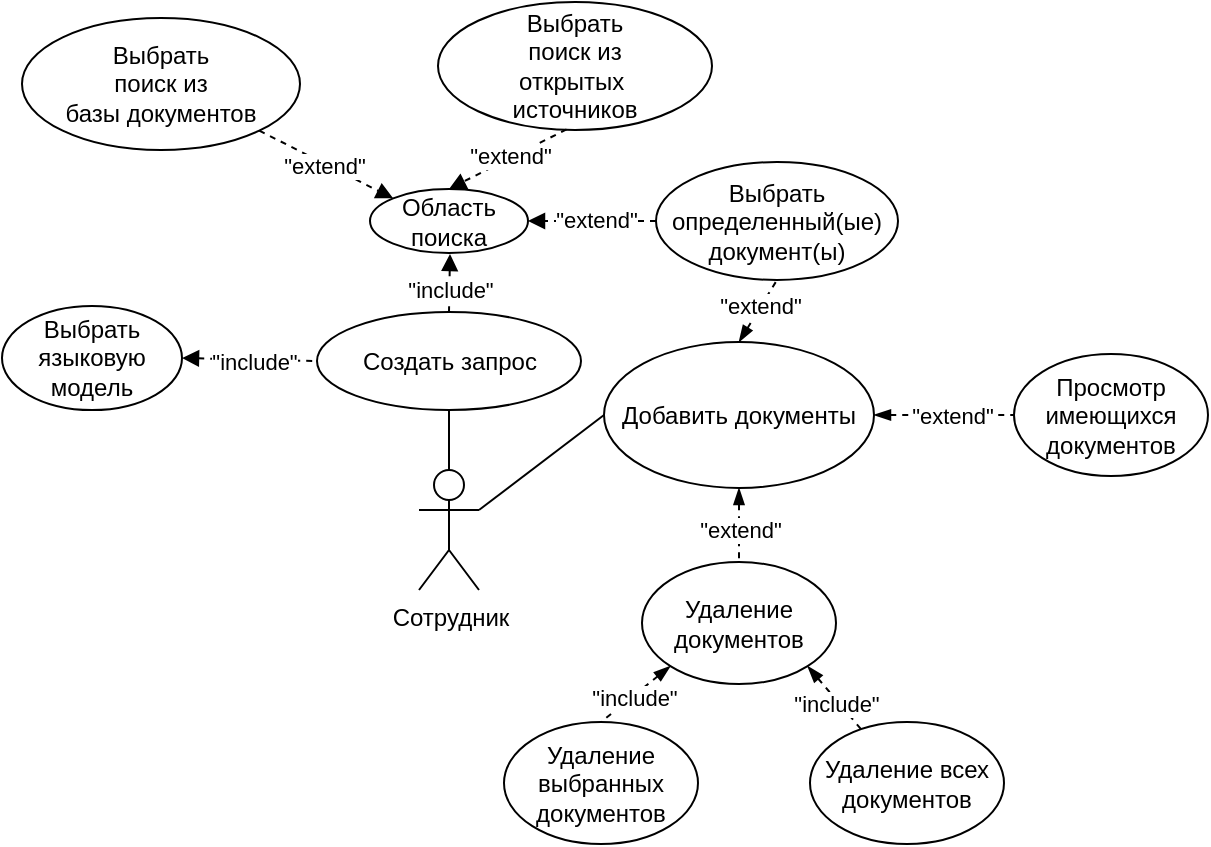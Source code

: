 <mxfile version="27.1.5" pages="5">
  <diagram name="прецендентов" id="QnVa2BnuA6t5rRDtafZf">
    <mxGraphModel dx="1029" dy="417" grid="0" gridSize="10" guides="1" tooltips="1" connect="1" arrows="1" fold="1" page="0" pageScale="1" pageWidth="827" pageHeight="1169" math="0" shadow="0">
      <root>
        <mxCell id="0" />
        <mxCell id="1" parent="0" />
        <mxCell id="CfwZFQZ8-j0qTnuWnD6D-1" value="Сотрудник" style="shape=umlActor;verticalLabelPosition=bottom;verticalAlign=top;html=1;outlineConnect=0;" vertex="1" parent="1">
          <mxGeometry x="568.5" y="536" width="30" height="60" as="geometry" />
        </mxCell>
        <mxCell id="CfwZFQZ8-j0qTnuWnD6D-2" value="Создать запрос" style="ellipse;whiteSpace=wrap;html=1;" vertex="1" parent="1">
          <mxGeometry x="517.5" y="457" width="132" height="49" as="geometry" />
        </mxCell>
        <mxCell id="CfwZFQZ8-j0qTnuWnD6D-3" value="" style="endArrow=none;html=1;rounded=0;entryX=0.5;entryY=0;entryDx=0;entryDy=0;entryPerimeter=0;exitX=0.5;exitY=1;exitDx=0;exitDy=0;" edge="1" parent="1" source="CfwZFQZ8-j0qTnuWnD6D-2" target="CfwZFQZ8-j0qTnuWnD6D-1">
          <mxGeometry width="50" height="50" relative="1" as="geometry">
            <mxPoint x="560" y="629" as="sourcePoint" />
            <mxPoint x="610" y="579" as="targetPoint" />
          </mxGeometry>
        </mxCell>
        <mxCell id="CfwZFQZ8-j0qTnuWnD6D-4" value="Выбрать&lt;div&gt;языковую&lt;/div&gt;&lt;div&gt;модель&lt;/div&gt;" style="ellipse;whiteSpace=wrap;html=1;" vertex="1" parent="1">
          <mxGeometry x="360" y="454" width="90" height="52" as="geometry" />
        </mxCell>
        <mxCell id="CfwZFQZ8-j0qTnuWnD6D-5" value="" style="endArrow=none;html=1;rounded=0;exitX=1;exitY=0.5;exitDx=0;exitDy=0;dashed=1;startArrow=block;startFill=1;endFill=1;entryX=0;entryY=0.5;entryDx=0;entryDy=0;" edge="1" parent="1" source="CfwZFQZ8-j0qTnuWnD6D-4" target="CfwZFQZ8-j0qTnuWnD6D-2">
          <mxGeometry width="50" height="50" relative="1" as="geometry">
            <mxPoint x="395" y="692" as="sourcePoint" />
            <mxPoint x="370" y="669" as="targetPoint" />
          </mxGeometry>
        </mxCell>
        <mxCell id="CfwZFQZ8-j0qTnuWnD6D-6" value="&quot;include&quot;" style="edgeLabel;html=1;align=center;verticalAlign=middle;resizable=0;points=[];" vertex="1" connectable="0" parent="CfwZFQZ8-j0qTnuWnD6D-5">
          <mxGeometry x="-0.041" y="-1" relative="1" as="geometry">
            <mxPoint x="3" as="offset" />
          </mxGeometry>
        </mxCell>
        <mxCell id="CfwZFQZ8-j0qTnuWnD6D-7" value="Добавить документы" style="ellipse;whiteSpace=wrap;html=1;" vertex="1" parent="1">
          <mxGeometry x="661" y="472" width="135" height="73" as="geometry" />
        </mxCell>
        <mxCell id="CfwZFQZ8-j0qTnuWnD6D-8" value="Выбрать определенный(ые) документ(ы)" style="ellipse;whiteSpace=wrap;html=1;" vertex="1" parent="1">
          <mxGeometry x="687" y="382" width="121" height="59" as="geometry" />
        </mxCell>
        <mxCell id="CfwZFQZ8-j0qTnuWnD6D-9" value="" style="endArrow=none;html=1;rounded=0;entryX=0.5;entryY=1;entryDx=0;entryDy=0;exitX=0.5;exitY=0;exitDx=0;exitDy=0;dashed=1;startArrow=blockThin;startFill=1;" edge="1" parent="1" source="CfwZFQZ8-j0qTnuWnD6D-7" target="CfwZFQZ8-j0qTnuWnD6D-8">
          <mxGeometry width="50" height="50" relative="1" as="geometry">
            <mxPoint x="676" y="451" as="sourcePoint" />
            <mxPoint x="637" y="485" as="targetPoint" />
          </mxGeometry>
        </mxCell>
        <mxCell id="CfwZFQZ8-j0qTnuWnD6D-10" value="&quot;extend&quot;" style="edgeLabel;html=1;align=center;verticalAlign=middle;resizable=0;points=[];" vertex="1" connectable="0" parent="CfwZFQZ8-j0qTnuWnD6D-9">
          <mxGeometry x="-0.041" y="-1" relative="1" as="geometry">
            <mxPoint y="-4" as="offset" />
          </mxGeometry>
        </mxCell>
        <mxCell id="CfwZFQZ8-j0qTnuWnD6D-11" value="Просмотр имеющихся&lt;div&gt;документов&lt;/div&gt;" style="ellipse;whiteSpace=wrap;html=1;" vertex="1" parent="1">
          <mxGeometry x="866" y="478" width="97" height="61" as="geometry" />
        </mxCell>
        <mxCell id="CfwZFQZ8-j0qTnuWnD6D-12" value="" style="endArrow=none;html=1;rounded=0;exitX=1;exitY=0.5;exitDx=0;exitDy=0;dashed=1;startArrow=blockThin;startFill=1;entryX=0;entryY=0.5;entryDx=0;entryDy=0;" edge="1" parent="1" source="CfwZFQZ8-j0qTnuWnD6D-7" target="CfwZFQZ8-j0qTnuWnD6D-11">
          <mxGeometry width="50" height="50" relative="1" as="geometry">
            <mxPoint x="743" y="418" as="sourcePoint" />
            <mxPoint x="758" y="488" as="targetPoint" />
          </mxGeometry>
        </mxCell>
        <mxCell id="CfwZFQZ8-j0qTnuWnD6D-13" value="&quot;extend&quot;" style="edgeLabel;html=1;align=center;verticalAlign=middle;resizable=0;points=[];" vertex="1" connectable="0" parent="CfwZFQZ8-j0qTnuWnD6D-12">
          <mxGeometry x="-0.041" y="-1" relative="1" as="geometry">
            <mxPoint x="5" y="-1" as="offset" />
          </mxGeometry>
        </mxCell>
        <mxCell id="CfwZFQZ8-j0qTnuWnD6D-14" value="" style="endArrow=none;html=1;rounded=0;entryX=0;entryY=0.5;entryDx=0;entryDy=0;exitX=1;exitY=0.333;exitDx=0;exitDy=0;exitPerimeter=0;" edge="1" parent="1" source="CfwZFQZ8-j0qTnuWnD6D-1" target="CfwZFQZ8-j0qTnuWnD6D-7">
          <mxGeometry width="50" height="50" relative="1" as="geometry">
            <mxPoint x="549" y="477" as="sourcePoint" />
            <mxPoint x="599" y="427" as="targetPoint" />
          </mxGeometry>
        </mxCell>
        <mxCell id="CfwZFQZ8-j0qTnuWnD6D-15" value="" style="endArrow=block;html=1;rounded=0;exitX=0;exitY=0.5;exitDx=0;exitDy=0;dashed=1;startArrow=none;startFill=0;endFill=1;entryX=1;entryY=0.5;entryDx=0;entryDy=0;" edge="1" parent="1" source="CfwZFQZ8-j0qTnuWnD6D-8" target="CfwZFQZ8-j0qTnuWnD6D-32">
          <mxGeometry width="50" height="50" relative="1" as="geometry">
            <mxPoint x="490" y="451" as="sourcePoint" />
            <mxPoint x="748" y="212" as="targetPoint" />
          </mxGeometry>
        </mxCell>
        <mxCell id="CfwZFQZ8-j0qTnuWnD6D-16" value="&quot;extend&quot;" style="edgeLabel;html=1;align=center;verticalAlign=middle;resizable=0;points=[];" vertex="1" connectable="0" parent="CfwZFQZ8-j0qTnuWnD6D-15">
          <mxGeometry x="-0.041" y="-1" relative="1" as="geometry">
            <mxPoint as="offset" />
          </mxGeometry>
        </mxCell>
        <mxCell id="CfwZFQZ8-j0qTnuWnD6D-17" value="Выбрать&lt;div&gt;поиск из&lt;/div&gt;&lt;div&gt;открытых&amp;nbsp;&lt;/div&gt;&lt;div&gt;источников&lt;/div&gt;" style="ellipse;whiteSpace=wrap;html=1;" vertex="1" parent="1">
          <mxGeometry x="578" y="302" width="137" height="64" as="geometry" />
        </mxCell>
        <mxCell id="CfwZFQZ8-j0qTnuWnD6D-18" value="" style="endArrow=block;html=1;rounded=0;exitX=0.469;exitY=0.995;exitDx=0;exitDy=0;dashed=1;startArrow=none;startFill=0;endFill=1;exitPerimeter=0;entryX=0.5;entryY=0;entryDx=0;entryDy=0;" edge="1" parent="1" source="CfwZFQZ8-j0qTnuWnD6D-17" target="CfwZFQZ8-j0qTnuWnD6D-32">
          <mxGeometry width="50" height="50" relative="1" as="geometry">
            <mxPoint x="675" y="435" as="sourcePoint" />
            <mxPoint x="673" y="291" as="targetPoint" />
          </mxGeometry>
        </mxCell>
        <mxCell id="CfwZFQZ8-j0qTnuWnD6D-19" value="&quot;extend&quot;" style="edgeLabel;html=1;align=center;verticalAlign=middle;resizable=0;points=[];" vertex="1" connectable="0" parent="CfwZFQZ8-j0qTnuWnD6D-18">
          <mxGeometry x="-0.041" y="-1" relative="1" as="geometry">
            <mxPoint as="offset" />
          </mxGeometry>
        </mxCell>
        <mxCell id="CfwZFQZ8-j0qTnuWnD6D-20" value="Выбрать&lt;div&gt;поиск из&lt;/div&gt;&lt;div&gt;базы документов&lt;/div&gt;" style="ellipse;whiteSpace=wrap;html=1;" vertex="1" parent="1">
          <mxGeometry x="370" y="310" width="139" height="66" as="geometry" />
        </mxCell>
        <mxCell id="CfwZFQZ8-j0qTnuWnD6D-21" value="" style="endArrow=block;html=1;rounded=0;exitX=1;exitY=1;exitDx=0;exitDy=0;dashed=1;startArrow=none;startFill=0;endFill=1;entryX=0;entryY=0;entryDx=0;entryDy=0;" edge="1" parent="1" source="CfwZFQZ8-j0qTnuWnD6D-20" target="CfwZFQZ8-j0qTnuWnD6D-32">
          <mxGeometry width="50" height="50" relative="1" as="geometry">
            <mxPoint x="691" y="443" as="sourcePoint" />
            <mxPoint x="490" y="317" as="targetPoint" />
          </mxGeometry>
        </mxCell>
        <mxCell id="CfwZFQZ8-j0qTnuWnD6D-22" value="&quot;extend&quot;" style="edgeLabel;html=1;align=center;verticalAlign=middle;resizable=0;points=[];" vertex="1" connectable="0" parent="CfwZFQZ8-j0qTnuWnD6D-21">
          <mxGeometry x="-0.041" y="-1" relative="1" as="geometry">
            <mxPoint as="offset" />
          </mxGeometry>
        </mxCell>
        <mxCell id="CfwZFQZ8-j0qTnuWnD6D-23" value="Удаление&lt;div&gt;документов&lt;/div&gt;" style="ellipse;whiteSpace=wrap;html=1;" vertex="1" parent="1">
          <mxGeometry x="680" y="582" width="97" height="61" as="geometry" />
        </mxCell>
        <mxCell id="CfwZFQZ8-j0qTnuWnD6D-24" value="" style="endArrow=none;html=1;rounded=0;exitX=0.5;exitY=1;exitDx=0;exitDy=0;dashed=1;startArrow=blockThin;startFill=1;entryX=0.5;entryY=0;entryDx=0;entryDy=0;" edge="1" parent="1" source="CfwZFQZ8-j0qTnuWnD6D-7" target="CfwZFQZ8-j0qTnuWnD6D-23">
          <mxGeometry width="50" height="50" relative="1" as="geometry">
            <mxPoint x="848" y="581" as="sourcePoint" />
            <mxPoint x="880" y="479" as="targetPoint" />
          </mxGeometry>
        </mxCell>
        <mxCell id="CfwZFQZ8-j0qTnuWnD6D-25" value="&quot;extend&quot;" style="edgeLabel;html=1;align=center;verticalAlign=middle;resizable=0;points=[];" vertex="1" connectable="0" parent="CfwZFQZ8-j0qTnuWnD6D-24">
          <mxGeometry x="-0.041" y="-1" relative="1" as="geometry">
            <mxPoint x="1" y="3" as="offset" />
          </mxGeometry>
        </mxCell>
        <mxCell id="CfwZFQZ8-j0qTnuWnD6D-26" value="Удаление&lt;div&gt;выбранных&lt;/div&gt;&lt;div&gt;документов&lt;/div&gt;" style="ellipse;whiteSpace=wrap;html=1;" vertex="1" parent="1">
          <mxGeometry x="611" y="662" width="97" height="61" as="geometry" />
        </mxCell>
        <mxCell id="CfwZFQZ8-j0qTnuWnD6D-27" value="Удаление всех&lt;div&gt;документов&lt;/div&gt;" style="ellipse;whiteSpace=wrap;html=1;" vertex="1" parent="1">
          <mxGeometry x="764" y="662" width="97" height="61" as="geometry" />
        </mxCell>
        <mxCell id="CfwZFQZ8-j0qTnuWnD6D-28" value="" style="endArrow=none;html=1;rounded=0;entryX=0.5;entryY=0;entryDx=0;entryDy=0;exitX=0;exitY=1;exitDx=0;exitDy=0;dashed=1;startArrow=blockThin;startFill=1;endFill=1;" edge="1" parent="1" source="CfwZFQZ8-j0qTnuWnD6D-23" target="CfwZFQZ8-j0qTnuWnD6D-26">
          <mxGeometry width="50" height="50" relative="1" as="geometry">
            <mxPoint x="779" y="635" as="sourcePoint" />
            <mxPoint x="738" y="695" as="targetPoint" />
          </mxGeometry>
        </mxCell>
        <mxCell id="CfwZFQZ8-j0qTnuWnD6D-29" value="&quot;include&quot;" style="edgeLabel;html=1;align=center;verticalAlign=middle;resizable=0;points=[];" vertex="1" connectable="0" parent="CfwZFQZ8-j0qTnuWnD6D-28">
          <mxGeometry x="-0.041" y="-1" relative="1" as="geometry">
            <mxPoint x="-1" y="3" as="offset" />
          </mxGeometry>
        </mxCell>
        <mxCell id="CfwZFQZ8-j0qTnuWnD6D-30" value="" style="endArrow=none;html=1;rounded=0;exitX=1;exitY=1;exitDx=0;exitDy=0;dashed=1;startArrow=blockThin;startFill=1;endFill=1;" edge="1" parent="1" source="CfwZFQZ8-j0qTnuWnD6D-23" target="CfwZFQZ8-j0qTnuWnD6D-27">
          <mxGeometry width="50" height="50" relative="1" as="geometry">
            <mxPoint x="873" y="683" as="sourcePoint" />
            <mxPoint x="832" y="743" as="targetPoint" />
          </mxGeometry>
        </mxCell>
        <mxCell id="CfwZFQZ8-j0qTnuWnD6D-31" value="&quot;include&quot;" style="edgeLabel;html=1;align=center;verticalAlign=middle;resizable=0;points=[];" vertex="1" connectable="0" parent="CfwZFQZ8-j0qTnuWnD6D-30">
          <mxGeometry x="-0.041" y="-1" relative="1" as="geometry">
            <mxPoint x="2" y="3" as="offset" />
          </mxGeometry>
        </mxCell>
        <mxCell id="CfwZFQZ8-j0qTnuWnD6D-32" value="Область&lt;div&gt;поиска&lt;/div&gt;" style="ellipse;whiteSpace=wrap;html=1;" vertex="1" parent="1">
          <mxGeometry x="544" y="395.5" width="79" height="32" as="geometry" />
        </mxCell>
        <mxCell id="CfwZFQZ8-j0qTnuWnD6D-33" value="" style="endArrow=none;html=1;rounded=0;dashed=1;startArrow=block;startFill=1;entryX=0.5;entryY=0;entryDx=0;entryDy=0;endFill=1;" edge="1" parent="1" target="CfwZFQZ8-j0qTnuWnD6D-2">
          <mxGeometry width="50" height="50" relative="1" as="geometry">
            <mxPoint x="584" y="428" as="sourcePoint" />
            <mxPoint x="570" y="470" as="targetPoint" />
          </mxGeometry>
        </mxCell>
        <mxCell id="CfwZFQZ8-j0qTnuWnD6D-34" value="&quot;include&quot;" style="edgeLabel;html=1;align=center;verticalAlign=middle;resizable=0;points=[];" vertex="1" connectable="0" parent="CfwZFQZ8-j0qTnuWnD6D-33">
          <mxGeometry x="-0.041" y="-1" relative="1" as="geometry">
            <mxPoint x="1" y="4" as="offset" />
          </mxGeometry>
        </mxCell>
      </root>
    </mxGraphModel>
  </diagram>
  <diagram name="последовательности" id="qpAw6ncfayAg-0AAKa1R">
    <mxGraphModel dx="1563" dy="1083" grid="0" gridSize="10" guides="1" tooltips="1" connect="1" arrows="1" fold="1" page="0" pageScale="1" pageWidth="827" pageHeight="1169" math="0" shadow="0">
      <root>
        <mxCell id="0" />
        <mxCell id="1" parent="0" />
        <mxCell id="YS2_epf8ITkpqB_OJ9Fx-7" value="" style="shape=umlActor;verticalLabelPosition=bottom;verticalAlign=top;html=1;outlineConnect=0;" parent="1" vertex="1">
          <mxGeometry x="151" y="-296" width="22" height="46" as="geometry" />
        </mxCell>
        <mxCell id="YS2_epf8ITkpqB_OJ9Fx-10" value="" style="endArrow=none;dashed=1;html=1;rounded=0;entryX=0.5;entryY=0;entryDx=0;entryDy=0;entryPerimeter=0;" parent="1" source="YS2_epf8ITkpqB_OJ9Fx-11" edge="1">
          <mxGeometry width="50" height="50" relative="1" as="geometry">
            <mxPoint x="164" y="3" as="sourcePoint" />
            <mxPoint x="162" y="-263" as="targetPoint" />
          </mxGeometry>
        </mxCell>
        <mxCell id="YS2_epf8ITkpqB_OJ9Fx-21" style="edgeStyle=orthogonalEdgeStyle;rounded=0;orthogonalLoop=1;jettySize=auto;html=1;dashed=1;endArrow=none;startFill=0;" parent="1" source="HsT6UTE3d-p-3G1jcc_n-2" edge="1">
          <mxGeometry relative="1" as="geometry">
            <mxPoint x="164" y="663.0" as="targetPoint" />
            <Array as="points">
              <mxPoint x="164" y="376" />
              <mxPoint x="164" y="376" />
            </Array>
          </mxGeometry>
        </mxCell>
        <mxCell id="YS2_epf8ITkpqB_OJ9Fx-11" value="Сотрудник" style="text;html=1;align=center;verticalAlign=middle;resizable=0;points=[];autosize=1;strokeColor=none;fillColor=none;" parent="1" vertex="1">
          <mxGeometry x="124" y="-252" width="76" height="26" as="geometry" />
        </mxCell>
        <mxCell id="YS2_epf8ITkpqB_OJ9Fx-17" style="edgeStyle=orthogonalEdgeStyle;rounded=0;orthogonalLoop=1;jettySize=auto;html=1;dashed=1;endArrow=none;startFill=0;" parent="1" source="HsT6UTE3d-p-3G1jcc_n-6" edge="1">
          <mxGeometry relative="1" as="geometry">
            <mxPoint x="311.5" y="689.5" as="targetPoint" />
            <Array as="points">
              <mxPoint x="308.5" y="214.5" />
            </Array>
          </mxGeometry>
        </mxCell>
        <mxCell id="YS2_epf8ITkpqB_OJ9Fx-13" value="UI" style="rounded=1;whiteSpace=wrap;html=1;" parent="1" vertex="1">
          <mxGeometry x="281" y="-288" width="55" height="23" as="geometry" />
        </mxCell>
        <mxCell id="YS2_epf8ITkpqB_OJ9Fx-19" style="edgeStyle=orthogonalEdgeStyle;rounded=0;orthogonalLoop=1;jettySize=auto;html=1;endArrow=none;startFill=0;dashed=1;" parent="1" source="HsT6UTE3d-p-3G1jcc_n-8" edge="1">
          <mxGeometry relative="1" as="geometry">
            <mxPoint x="457" y="643.5" as="targetPoint" />
            <Array as="points">
              <mxPoint x="455" y="182.5" />
            </Array>
          </mxGeometry>
        </mxCell>
        <mxCell id="YS2_epf8ITkpqB_OJ9Fx-18" value="GigaChat API" style="rounded=1;whiteSpace=wrap;html=1;" parent="1" vertex="1">
          <mxGeometry x="419" y="-288" width="73" height="30" as="geometry" />
        </mxCell>
        <mxCell id="HsT6UTE3d-p-3G1jcc_n-5" value="" style="edgeStyle=orthogonalEdgeStyle;rounded=0;orthogonalLoop=1;jettySize=auto;html=1;dashed=1;endArrow=none;startFill=0;" parent="1" source="YS2_epf8ITkpqB_OJ9Fx-11" target="HsT6UTE3d-p-3G1jcc_n-2" edge="1">
          <mxGeometry relative="1" as="geometry">
            <mxPoint x="162" y="194" as="targetPoint" />
            <mxPoint x="162" y="-226" as="sourcePoint" />
            <Array as="points">
              <mxPoint x="160" y="-193" />
              <mxPoint x="160" y="-193" />
            </Array>
          </mxGeometry>
        </mxCell>
        <mxCell id="HsT6UTE3d-p-3G1jcc_n-2" value="" style="html=1;points=[[0,0,0,0,5],[0,1,0,0,-5],[1,0,0,0,5],[1,1,0,0,-5]];perimeter=orthogonalPerimeter;outlineConnect=0;targetShapes=umlLifeline;portConstraint=eastwest;newEdgeStyle={&quot;curved&quot;:0,&quot;rounded&quot;:0};" parent="1" vertex="1">
          <mxGeometry x="157" y="-218" width="10" height="607" as="geometry" />
        </mxCell>
        <mxCell id="HsT6UTE3d-p-3G1jcc_n-7" value="" style="edgeStyle=orthogonalEdgeStyle;rounded=0;orthogonalLoop=1;jettySize=auto;html=1;dashed=1;endArrow=none;startFill=0;" parent="1" source="YS2_epf8ITkpqB_OJ9Fx-13" target="HsT6UTE3d-p-3G1jcc_n-6" edge="1">
          <mxGeometry relative="1" as="geometry">
            <mxPoint x="276.5" y="210.5" as="targetPoint" />
            <mxPoint x="276.5" y="-264.5" as="sourcePoint" />
            <Array as="points">
              <mxPoint x="308.5" y="-98.5" />
              <mxPoint x="308.5" y="-98.5" />
            </Array>
          </mxGeometry>
        </mxCell>
        <mxCell id="HsT6UTE3d-p-3G1jcc_n-6" value="" style="html=1;points=[[0,0,0,0,5],[0,1,0,0,-5],[1,0,0,0,5],[1,1,0,0,-5]];perimeter=orthogonalPerimeter;outlineConnect=0;targetShapes=umlLifeline;portConstraint=eastwest;newEdgeStyle={&quot;curved&quot;:0,&quot;rounded&quot;:0};" parent="1" vertex="1">
          <mxGeometry x="303.5" y="-221.5" width="10" height="613.5" as="geometry" />
        </mxCell>
        <mxCell id="HsT6UTE3d-p-3G1jcc_n-9" value="" style="edgeStyle=orthogonalEdgeStyle;rounded=0;orthogonalLoop=1;jettySize=auto;html=1;endArrow=none;startFill=0;dashed=1;" parent="1" source="YS2_epf8ITkpqB_OJ9Fx-18" target="HsT6UTE3d-p-3G1jcc_n-8" edge="1">
          <mxGeometry relative="1" as="geometry">
            <mxPoint x="372" y="182.5" as="targetPoint" />
            <mxPoint x="372" y="-261.5" as="sourcePoint" />
            <Array as="points">
              <mxPoint x="455" y="-123.5" />
              <mxPoint x="455" y="-123.5" />
            </Array>
          </mxGeometry>
        </mxCell>
        <mxCell id="HsT6UTE3d-p-3G1jcc_n-8" value="" style="html=1;points=[[0,0,0,0,5],[0,1,0,0,-5],[1,0,0,0,5],[1,1,0,0,-5]];perimeter=orthogonalPerimeter;outlineConnect=0;targetShapes=umlLifeline;portConstraint=eastwest;newEdgeStyle={&quot;curved&quot;:0,&quot;rounded&quot;:0};" parent="1" vertex="1">
          <mxGeometry x="450.5" y="-221.5" width="10" height="612.5" as="geometry" />
        </mxCell>
        <mxCell id="HsT6UTE3d-p-3G1jcc_n-10" value="" style="endArrow=block;html=1;rounded=0;endFill=1;entryX=-0.05;entryY=0.022;entryDx=0;entryDy=0;entryPerimeter=0;" parent="1" target="HsT6UTE3d-p-3G1jcc_n-6" edge="1">
          <mxGeometry width="50" height="50" relative="1" as="geometry">
            <mxPoint x="167" y="-206.049" as="sourcePoint" />
            <mxPoint x="290" y="-204" as="targetPoint" />
          </mxGeometry>
        </mxCell>
        <mxCell id="HsT6UTE3d-p-3G1jcc_n-12" value="&lt;font style=&quot;font-size: 10px;&quot;&gt;1: Вход в систему&lt;/font&gt;" style="text;html=1;align=center;verticalAlign=middle;resizable=0;points=[];autosize=1;strokeColor=none;fillColor=none;" parent="1" vertex="1">
          <mxGeometry x="185.5" y="-229" width="100" height="26" as="geometry" />
        </mxCell>
        <mxCell id="HsT6UTE3d-p-3G1jcc_n-13" value="" style="endArrow=block;html=1;rounded=0;endFill=1;dashed=1;entryX=1.05;entryY=0.121;entryDx=0;entryDy=0;entryPerimeter=0;" parent="1" edge="1">
          <mxGeometry width="50" height="50" relative="1" as="geometry">
            <mxPoint x="450.5" y="-134.088" as="sourcePoint" />
            <mxPoint x="314.0" y="-134.088" as="targetPoint" />
          </mxGeometry>
        </mxCell>
        <mxCell id="HsT6UTE3d-p-3G1jcc_n-14" value="&lt;font style=&quot;font-size: 10px;&quot;&gt;3: Возвращение токен&lt;/font&gt;&lt;div&gt;&lt;font style=&quot;font-size: 10px;&quot;&gt;доступа&lt;/font&gt;&lt;/div&gt;" style="text;html=1;align=center;verticalAlign=middle;resizable=0;points=[];autosize=1;strokeColor=none;fillColor=none;" parent="1" vertex="1">
          <mxGeometry x="325" y="-172" width="121" height="41" as="geometry" />
        </mxCell>
        <mxCell id="HsT6UTE3d-p-3G1jcc_n-15" value="" style="endArrow=block;html=1;rounded=0;endFill=1;entryX=0;entryY=0;entryDx=0;entryDy=5;entryPerimeter=0;" parent="1" edge="1">
          <mxGeometry width="50" height="50" relative="1" as="geometry">
            <mxPoint x="313.5" y="-181.5" as="sourcePoint" />
            <mxPoint x="450.5" y="-181.5" as="targetPoint" />
          </mxGeometry>
        </mxCell>
        <mxCell id="HsT6UTE3d-p-3G1jcc_n-16" value="&lt;font style=&quot;font-size: 10px;&quot;&gt;2: Получить токен&lt;/font&gt;&lt;div&gt;&lt;font style=&quot;font-size: 10px;&quot;&gt;доступа&lt;/font&gt;&lt;/div&gt;" style="text;html=1;align=center;verticalAlign=middle;resizable=0;points=[];autosize=1;strokeColor=none;fillColor=none;" parent="1" vertex="1">
          <mxGeometry x="329" y="-219.5" width="101" height="41" as="geometry" />
        </mxCell>
        <mxCell id="HsT6UTE3d-p-3G1jcc_n-17" value="" style="endArrow=block;html=1;rounded=0;endFill=1;dashed=1;entryX=1;entryY=0.351;entryDx=0;entryDy=0;entryPerimeter=0;" parent="1" edge="1">
          <mxGeometry width="50" height="50" relative="1" as="geometry">
            <mxPoint x="302" y="38.001" as="sourcePoint" />
            <mxPoint x="167" y="38.001" as="targetPoint" />
          </mxGeometry>
        </mxCell>
        <mxCell id="HsT6UTE3d-p-3G1jcc_n-18" value="&lt;font style=&quot;font-size: 10px;&quot;&gt;8: Отобразить чата&lt;/font&gt;" style="text;html=1;align=center;verticalAlign=middle;resizable=0;points=[];autosize=1;strokeColor=none;fillColor=none;" parent="1" vertex="1">
          <mxGeometry x="185.5" y="13" width="107" height="26" as="geometry" />
        </mxCell>
        <mxCell id="HsT6UTE3d-p-3G1jcc_n-19" value="" style="endArrow=block;html=1;rounded=0;endFill=1;dashed=1;entryX=1;entryY=0.351;entryDx=0;entryDy=0;entryPerimeter=0;" parent="1" edge="1">
          <mxGeometry width="50" height="50" relative="1" as="geometry">
            <mxPoint x="302" y="82.27" as="sourcePoint" />
            <mxPoint x="167" y="82.27" as="targetPoint" />
          </mxGeometry>
        </mxCell>
        <mxCell id="HsT6UTE3d-p-3G1jcc_n-20" value="&lt;font style=&quot;font-size: 10px;&quot;&gt;9: Отобразить&amp;nbsp;&lt;/font&gt;&lt;div&gt;&lt;font style=&quot;font-size: 10px;&quot;&gt;загрузку документов&lt;/font&gt;&lt;/div&gt;" style="text;html=1;align=center;verticalAlign=middle;resizable=0;points=[];autosize=1;strokeColor=none;fillColor=none;" parent="1" vertex="1">
          <mxGeometry x="182.5" y="47" width="113" height="41" as="geometry" />
        </mxCell>
        <mxCell id="HsT6UTE3d-p-3G1jcc_n-21" value="" style="endArrow=block;html=1;rounded=0;endFill=1;dashed=1;entryX=1;entryY=0.351;entryDx=0;entryDy=0;entryPerimeter=0;" parent="1" edge="1">
          <mxGeometry width="50" height="50" relative="1" as="geometry">
            <mxPoint x="302" y="139.27" as="sourcePoint" />
            <mxPoint x="167" y="139.27" as="targetPoint" />
          </mxGeometry>
        </mxCell>
        <mxCell id="HsT6UTE3d-p-3G1jcc_n-22" value="&lt;font style=&quot;font-size: 10px;&quot;&gt;10: Отобразить&lt;/font&gt;&lt;div&gt;&lt;font style=&quot;font-size: 10px;&quot;&gt;просмотр/удаление&lt;/font&gt;&lt;/div&gt;&lt;div&gt;&lt;font style=&quot;font-size: 10px;&quot;&gt;документов&lt;/font&gt;&lt;/div&gt;" style="text;html=1;align=center;verticalAlign=middle;resizable=0;points=[];autosize=1;strokeColor=none;fillColor=none;" parent="1" vertex="1">
          <mxGeometry x="181" y="90.5" width="109" height="55" as="geometry" />
        </mxCell>
        <mxCell id="HsT6UTE3d-p-3G1jcc_n-23" value="" style="endArrow=block;html=1;rounded=0;endFill=1;dashed=1;entryX=1;entryY=0.351;entryDx=0;entryDy=0;entryPerimeter=0;" parent="1" edge="1">
          <mxGeometry width="50" height="50" relative="1" as="geometry">
            <mxPoint x="302" y="190.27" as="sourcePoint" />
            <mxPoint x="167" y="190.27" as="targetPoint" />
          </mxGeometry>
        </mxCell>
        <mxCell id="HsT6UTE3d-p-3G1jcc_n-24" value="&lt;font style=&quot;font-size: 10px;&quot;&gt;11: Отобразить&lt;/font&gt;&lt;div&gt;&lt;font style=&quot;font-size: 10px;&quot;&gt;выход из системы&lt;/font&gt;&lt;/div&gt;" style="text;html=1;align=center;verticalAlign=middle;resizable=0;points=[];autosize=1;strokeColor=none;fillColor=none;" parent="1" vertex="1">
          <mxGeometry x="184.5" y="151" width="102" height="41" as="geometry" />
        </mxCell>
        <mxCell id="1Ytj5OVvYSEI8Q1KWe0s-2" value="" style="endArrow=block;html=1;rounded=0;endFill=1;entryX=0.05;entryY=0.29;entryDx=0;entryDy=0;entryPerimeter=0;" parent="1" edge="1">
          <mxGeometry width="50" height="50" relative="1" as="geometry">
            <mxPoint x="313.5" y="-26.875" as="sourcePoint" />
            <mxPoint x="451" y="-26.875" as="targetPoint" />
          </mxGeometry>
        </mxCell>
        <mxCell id="1Ytj5OVvYSEI8Q1KWe0s-3" value="&lt;font style=&quot;font-size: 10px;&quot;&gt;6: Получить&amp;nbsp;&lt;/font&gt;&lt;span style=&quot;font-size: 10px; background-color: transparent; color: light-dark(rgb(0, 0, 0), rgb(255, 255, 255));&quot;&gt;документы&lt;/span&gt;&lt;div&gt;&lt;span style=&quot;font-size: 10px; background-color: transparent; color: light-dark(rgb(0, 0, 0), rgb(255, 255, 255));&quot;&gt;из хранилища&lt;/span&gt;&lt;/div&gt;" style="text;html=1;align=center;verticalAlign=middle;resizable=0;points=[];autosize=1;strokeColor=none;fillColor=none;" parent="1" vertex="1">
          <mxGeometry x="321.5" y="-65" width="126" height="41" as="geometry" />
        </mxCell>
        <mxCell id="1Ytj5OVvYSEI8Q1KWe0s-5" value="" style="endArrow=block;html=1;rounded=0;endFill=1;dashed=1;entryX=1.05;entryY=0.345;entryDx=0;entryDy=0;entryPerimeter=0;" parent="1" edge="1">
          <mxGeometry width="50" height="50" relative="1" as="geometry">
            <mxPoint x="450.5" y="14.367" as="sourcePoint" />
            <mxPoint x="314.0" y="14.367" as="targetPoint" />
          </mxGeometry>
        </mxCell>
        <mxCell id="1Ytj5OVvYSEI8Q1KWe0s-6" value="&lt;font style=&quot;font-size: 10px;&quot;&gt;7: Возвращение документов&amp;nbsp;&lt;/font&gt;&lt;div&gt;&lt;font style=&quot;font-size: 10px;&quot;&gt;из хранилища&lt;/font&gt;&lt;/div&gt;" style="text;html=1;align=center;verticalAlign=middle;resizable=0;points=[];autosize=1;strokeColor=none;fillColor=none;" parent="1" vertex="1">
          <mxGeometry x="308.5" y="-22" width="152" height="41" as="geometry" />
        </mxCell>
        <mxCell id="1Ytj5OVvYSEI8Q1KWe0s-8" value="" style="endArrow=block;html=1;rounded=0;endFill=1;entryX=0;entryY=0.071;entryDx=0;entryDy=0;entryPerimeter=0;" parent="1" edge="1">
          <mxGeometry width="50" height="50" relative="1" as="geometry">
            <mxPoint x="167" y="233.221" as="sourcePoint" />
            <mxPoint x="302" y="233.221" as="targetPoint" />
          </mxGeometry>
        </mxCell>
        <mxCell id="1Ytj5OVvYSEI8Q1KWe0s-9" value="&lt;font style=&quot;font-size: 10px;&quot;&gt;12: Настройка&lt;/font&gt;&lt;div&gt;&lt;font style=&quot;font-size: 10px;&quot;&gt;параметров поиска&lt;/font&gt;&lt;/div&gt;" style="text;html=1;align=center;verticalAlign=middle;resizable=0;points=[];autosize=1;strokeColor=none;fillColor=none;" parent="1" vertex="1">
          <mxGeometry x="177.5" y="195" width="108" height="41" as="geometry" />
        </mxCell>
        <mxCell id="1Ytj5OVvYSEI8Q1KWe0s-11" value="" style="endArrow=block;html=1;rounded=0;endFill=1;entryX=0;entryY=0.071;entryDx=0;entryDy=0;entryPerimeter=0;" parent="1" edge="1">
          <mxGeometry width="50" height="50" relative="1" as="geometry">
            <mxPoint x="168" y="278.221" as="sourcePoint" />
            <mxPoint x="303" y="278.221" as="targetPoint" />
          </mxGeometry>
        </mxCell>
        <mxCell id="1Ytj5OVvYSEI8Q1KWe0s-12" value="&lt;font style=&quot;font-size: 10px;&quot;&gt;13: Ввод и отправка&lt;/font&gt;&lt;div&gt;&lt;font style=&quot;font-size: 10px;&quot;&gt;запроса&lt;/font&gt;&lt;/div&gt;" style="text;html=1;align=center;verticalAlign=middle;resizable=0;points=[];autosize=1;strokeColor=none;fillColor=none;" parent="1" vertex="1">
          <mxGeometry x="180" y="243" width="111" height="41" as="geometry" />
        </mxCell>
        <mxCell id="1Ytj5OVvYSEI8Q1KWe0s-13" value="" style="endArrow=block;html=1;rounded=0;endFill=1;entryX=0.05;entryY=0.824;entryDx=0;entryDy=0;entryPerimeter=0;" parent="1" edge="1">
          <mxGeometry width="50" height="50" relative="1" as="geometry">
            <mxPoint x="313.63" y="294" as="sourcePoint" />
            <mxPoint x="451.0" y="293.884" as="targetPoint" />
          </mxGeometry>
        </mxCell>
        <mxCell id="1Ytj5OVvYSEI8Q1KWe0s-14" value="&lt;font style=&quot;font-size: 10px;&quot;&gt;14: Получить ответ от&amp;nbsp;&lt;/font&gt;&lt;div&gt;&lt;font style=&quot;font-size: 10px;&quot;&gt;модели&amp;nbsp;&lt;/font&gt;&lt;span style=&quot;font-size: 10px; background-color: transparent; color: light-dark(rgb(0, 0, 0), rgb(255, 255, 255));&quot;&gt;с учетом&amp;nbsp;&lt;/span&gt;&lt;/div&gt;&lt;div&gt;&lt;span style=&quot;font-size: 10px; background-color: transparent; color: light-dark(rgb(0, 0, 0), rgb(255, 255, 255));&quot;&gt;указанных&lt;/span&gt;&lt;span style=&quot;font-size: 10px; background-color: transparent; color: light-dark(rgb(0, 0, 0), rgb(255, 255, 255));&quot;&gt;&amp;nbsp;параметров&lt;/span&gt;&lt;/div&gt;" style="text;html=1;align=center;verticalAlign=middle;resizable=0;points=[];autosize=1;strokeColor=none;fillColor=none;" parent="1" vertex="1">
          <mxGeometry x="324" y="239" width="124" height="55" as="geometry" />
        </mxCell>
        <mxCell id="1Ytj5OVvYSEI8Q1KWe0s-15" value="" style="endArrow=block;html=1;rounded=0;endFill=1;dashed=1;" parent="1" edge="1">
          <mxGeometry width="50" height="50" relative="1" as="geometry">
            <mxPoint x="450.5" y="336" as="sourcePoint" />
            <mxPoint x="313.5" y="336" as="targetPoint" />
          </mxGeometry>
        </mxCell>
        <mxCell id="1Ytj5OVvYSEI8Q1KWe0s-16" value="&lt;font style=&quot;font-size: 10px;&quot;&gt;15: Возвращение ответа&amp;nbsp;&lt;/font&gt;&lt;div&gt;&lt;font style=&quot;font-size: 10px;&quot;&gt;на запрос&lt;/font&gt;&lt;/div&gt;" style="text;html=1;align=center;verticalAlign=middle;resizable=0;points=[];autosize=1;strokeColor=none;fillColor=none;" parent="1" vertex="1">
          <mxGeometry x="314.0" y="294" width="134" height="41" as="geometry" />
        </mxCell>
        <mxCell id="1Ytj5OVvYSEI8Q1KWe0s-17" value="" style="endArrow=block;html=1;rounded=0;endFill=1;dashed=1;entryX=1;entryY=0.351;entryDx=0;entryDy=0;entryPerimeter=0;" parent="1" edge="1">
          <mxGeometry width="50" height="50" relative="1" as="geometry">
            <mxPoint x="303.5" y="353" as="sourcePoint" />
            <mxPoint x="168.5" y="353" as="targetPoint" />
          </mxGeometry>
        </mxCell>
        <mxCell id="1Ytj5OVvYSEI8Q1KWe0s-18" value="&lt;font style=&quot;font-size: 10px;&quot;&gt;16: Отобразить ответ&lt;/font&gt;&lt;div&gt;&lt;font style=&quot;font-size: 10px;&quot;&gt;в чате&lt;/font&gt;&lt;/div&gt;" style="text;html=1;align=center;verticalAlign=middle;resizable=0;points=[];autosize=1;strokeColor=none;fillColor=none;" parent="1" vertex="1">
          <mxGeometry x="182.5" y="312" width="117" height="41" as="geometry" />
        </mxCell>
        <mxCell id="1Ytj5OVvYSEI8Q1KWe0s-19" value="" style="shape=umlActor;verticalLabelPosition=bottom;verticalAlign=top;html=1;outlineConnect=0;" parent="1" vertex="1">
          <mxGeometry x="797" y="-288" width="22" height="46" as="geometry" />
        </mxCell>
        <mxCell id="1Ytj5OVvYSEI8Q1KWe0s-20" value="" style="endArrow=none;dashed=1;html=1;rounded=0;entryX=0.5;entryY=0;entryDx=0;entryDy=0;entryPerimeter=0;" parent="1" source="1Ytj5OVvYSEI8Q1KWe0s-22" edge="1">
          <mxGeometry width="50" height="50" relative="1" as="geometry">
            <mxPoint x="810" y="11" as="sourcePoint" />
            <mxPoint x="808" y="-255" as="targetPoint" />
          </mxGeometry>
        </mxCell>
        <mxCell id="1Ytj5OVvYSEI8Q1KWe0s-21" style="edgeStyle=orthogonalEdgeStyle;rounded=0;orthogonalLoop=1;jettySize=auto;html=1;dashed=1;endArrow=none;startFill=0;" parent="1" source="1Ytj5OVvYSEI8Q1KWe0s-28" edge="1">
          <mxGeometry relative="1" as="geometry">
            <mxPoint x="810" y="671.0" as="targetPoint" />
            <Array as="points">
              <mxPoint x="810" y="384" />
              <mxPoint x="810" y="384" />
            </Array>
          </mxGeometry>
        </mxCell>
        <mxCell id="1Ytj5OVvYSEI8Q1KWe0s-22" value="Сотрудник" style="text;html=1;align=center;verticalAlign=middle;resizable=0;points=[];autosize=1;strokeColor=none;fillColor=none;" parent="1" vertex="1">
          <mxGeometry x="770" y="-244" width="76" height="26" as="geometry" />
        </mxCell>
        <mxCell id="1Ytj5OVvYSEI8Q1KWe0s-24" value="UI" style="rounded=1;whiteSpace=wrap;html=1;" parent="1" vertex="1">
          <mxGeometry x="925.5" y="-276.5" width="55" height="23" as="geometry" />
        </mxCell>
        <mxCell id="1Ytj5OVvYSEI8Q1KWe0s-25" style="edgeStyle=orthogonalEdgeStyle;rounded=0;orthogonalLoop=1;jettySize=auto;html=1;endArrow=none;startFill=0;dashed=1;" parent="1" source="1Ytj5OVvYSEI8Q1KWe0s-32" edge="1">
          <mxGeometry relative="1" as="geometry">
            <mxPoint x="1117" y="655" as="targetPoint" />
            <Array as="points">
              <mxPoint x="1115" y="194" />
            </Array>
          </mxGeometry>
        </mxCell>
        <mxCell id="1Ytj5OVvYSEI8Q1KWe0s-26" value="GigaChat API" style="rounded=1;whiteSpace=wrap;html=1;" parent="1" vertex="1">
          <mxGeometry x="1079" y="-276.5" width="73" height="30" as="geometry" />
        </mxCell>
        <mxCell id="1Ytj5OVvYSEI8Q1KWe0s-27" value="" style="edgeStyle=orthogonalEdgeStyle;rounded=0;orthogonalLoop=1;jettySize=auto;html=1;dashed=1;endArrow=none;startFill=0;" parent="1" source="1Ytj5OVvYSEI8Q1KWe0s-22" target="1Ytj5OVvYSEI8Q1KWe0s-28" edge="1">
          <mxGeometry relative="1" as="geometry">
            <mxPoint x="808" y="202" as="targetPoint" />
            <mxPoint x="808" y="-218" as="sourcePoint" />
            <Array as="points">
              <mxPoint x="806" y="-185" />
              <mxPoint x="806" y="-185" />
            </Array>
          </mxGeometry>
        </mxCell>
        <mxCell id="1Ytj5OVvYSEI8Q1KWe0s-28" value="" style="html=1;points=[[0,0,0,0,5],[0,1,0,0,-5],[1,0,0,0,5],[1,1,0,0,-5]];perimeter=orthogonalPerimeter;outlineConnect=0;targetShapes=umlLifeline;portConstraint=eastwest;newEdgeStyle={&quot;curved&quot;:0,&quot;rounded&quot;:0};" parent="1" vertex="1">
          <mxGeometry x="803" y="-210" width="10" height="483" as="geometry" />
        </mxCell>
        <mxCell id="1Ytj5OVvYSEI8Q1KWe0s-29" value="" style="edgeStyle=orthogonalEdgeStyle;rounded=0;orthogonalLoop=1;jettySize=auto;html=1;dashed=1;endArrow=none;startFill=0;" parent="1" source="1Ytj5OVvYSEI8Q1KWe0s-61" edge="1">
          <mxGeometry relative="1" as="geometry">
            <mxPoint x="953" y="-210" as="targetPoint" />
            <mxPoint x="951" y="137" as="sourcePoint" />
            <Array as="points">
              <mxPoint x="953" y="-87" />
            </Array>
          </mxGeometry>
        </mxCell>
        <mxCell id="1Ytj5OVvYSEI8Q1KWe0s-31" value="" style="edgeStyle=orthogonalEdgeStyle;rounded=0;orthogonalLoop=1;jettySize=auto;html=1;endArrow=none;startFill=0;dashed=1;" parent="1" source="1Ytj5OVvYSEI8Q1KWe0s-26" target="1Ytj5OVvYSEI8Q1KWe0s-32" edge="1">
          <mxGeometry relative="1" as="geometry">
            <mxPoint x="1032" y="194" as="targetPoint" />
            <mxPoint x="1032" y="-250" as="sourcePoint" />
            <Array as="points">
              <mxPoint x="1115" y="-112" />
              <mxPoint x="1115" y="-112" />
            </Array>
          </mxGeometry>
        </mxCell>
        <mxCell id="1Ytj5OVvYSEI8Q1KWe0s-32" value="" style="html=1;points=[[0,0,0,0,5],[0,1,0,0,-5],[1,0,0,0,5],[1,1,0,0,-5]];perimeter=orthogonalPerimeter;outlineConnect=0;targetShapes=umlLifeline;portConstraint=eastwest;newEdgeStyle={&quot;curved&quot;:0,&quot;rounded&quot;:0};" parent="1" vertex="1">
          <mxGeometry x="1110.5" y="-210" width="10" height="477" as="geometry" />
        </mxCell>
        <mxCell id="1Ytj5OVvYSEI8Q1KWe0s-62" value="" style="edgeStyle=orthogonalEdgeStyle;rounded=0;orthogonalLoop=1;jettySize=auto;html=1;dashed=1;endArrow=none;startFill=0;" parent="1" source="1Ytj5OVvYSEI8Q1KWe0s-24" target="1Ytj5OVvYSEI8Q1KWe0s-61" edge="1">
          <mxGeometry relative="1" as="geometry">
            <mxPoint x="953" y="-210" as="targetPoint" />
            <mxPoint x="953" y="-253" as="sourcePoint" />
            <Array as="points">
              <mxPoint x="953" y="-173" />
              <mxPoint x="953" y="-173" />
            </Array>
          </mxGeometry>
        </mxCell>
        <mxCell id="1Ytj5OVvYSEI8Q1KWe0s-63" value="" style="edgeStyle=orthogonalEdgeStyle;rounded=0;orthogonalLoop=1;jettySize=auto;html=1;dashed=1;endArrow=none;startFill=0;" parent="1" source="1Ytj5OVvYSEI8Q1KWe0s-76" target="1Ytj5OVvYSEI8Q1KWe0s-61" edge="1">
          <mxGeometry relative="1" as="geometry">
            <mxPoint x="953" y="-210" as="targetPoint" />
            <mxPoint x="951" y="431" as="sourcePoint" />
            <Array as="points">
              <mxPoint x="953" y="-54" />
              <mxPoint x="953" y="-54" />
            </Array>
          </mxGeometry>
        </mxCell>
        <mxCell id="1Ytj5OVvYSEI8Q1KWe0s-61" value="" style="html=1;points=[[0,0,0,0,5],[0,1,0,0,-5],[1,0,0,0,5],[1,1,0,0,-5]];perimeter=orthogonalPerimeter;outlineConnect=0;targetShapes=umlLifeline;portConstraint=eastwest;newEdgeStyle={&quot;curved&quot;:0,&quot;rounded&quot;:0};" parent="1" vertex="1">
          <mxGeometry x="948" y="-210" width="10" height="137" as="geometry" />
        </mxCell>
        <mxCell id="1Ytj5OVvYSEI8Q1KWe0s-64" value="" style="endArrow=block;html=1;rounded=0;endFill=1;entryX=0;entryY=0.071;entryDx=0;entryDy=0;entryPerimeter=0;" parent="1" edge="1">
          <mxGeometry width="50" height="50" relative="1" as="geometry">
            <mxPoint x="813" y="-187" as="sourcePoint" />
            <mxPoint x="948" y="-187" as="targetPoint" />
          </mxGeometry>
        </mxCell>
        <mxCell id="1Ytj5OVvYSEI8Q1KWe0s-65" value="&lt;font style=&quot;font-size: 10px;&quot;&gt;Отправка документов&lt;/font&gt;" style="text;html=1;align=center;verticalAlign=middle;resizable=0;points=[];autosize=1;strokeColor=none;fillColor=none;" parent="1" vertex="1">
          <mxGeometry x="819" y="-212" width="119" height="26" as="geometry" />
        </mxCell>
        <mxCell id="1Ytj5OVvYSEI8Q1KWe0s-70" value="" style="endArrow=block;html=1;rounded=0;endFill=1;" parent="1" target="1Ytj5OVvYSEI8Q1KWe0s-32" edge="1">
          <mxGeometry width="50" height="50" relative="1" as="geometry">
            <mxPoint x="958" y="-161" as="sourcePoint" />
            <mxPoint x="1093" y="-161" as="targetPoint" />
          </mxGeometry>
        </mxCell>
        <mxCell id="1Ytj5OVvYSEI8Q1KWe0s-71" value="&lt;font style=&quot;font-size: 10px;&quot;&gt;Загрузка документов&lt;/font&gt;&lt;div&gt;&lt;font style=&quot;font-size: 10px;&quot;&gt;в хранилище&amp;nbsp;&lt;/font&gt;&lt;/div&gt;" style="text;html=1;align=center;verticalAlign=middle;resizable=0;points=[];autosize=1;strokeColor=none;fillColor=none;" parent="1" vertex="1">
          <mxGeometry x="974" y="-199" width="115" height="41" as="geometry" />
        </mxCell>
        <mxCell id="1Ytj5OVvYSEI8Q1KWe0s-72" value="" style="endArrow=block;html=1;rounded=0;endFill=1;dashed=1;" parent="1" edge="1">
          <mxGeometry width="50" height="50" relative="1" as="geometry">
            <mxPoint x="1110.5" y="-116" as="sourcePoint" />
            <mxPoint x="958" y="-116" as="targetPoint" />
          </mxGeometry>
        </mxCell>
        <mxCell id="1Ytj5OVvYSEI8Q1KWe0s-73" value="&lt;font style=&quot;font-size: 10px;&quot;&gt;Ответ о загрузке&lt;/font&gt;&lt;div&gt;&lt;span style=&quot;font-size: 10px; background-color: transparent; color: light-dark(rgb(0, 0, 0), rgb(255, 255, 255));&quot;&gt;документов&amp;nbsp;&lt;/span&gt;&lt;/div&gt;" style="text;html=1;align=center;verticalAlign=middle;resizable=0;points=[];autosize=1;strokeColor=none;fillColor=none;" parent="1" vertex="1">
          <mxGeometry x="987" y="-154" width="95" height="41" as="geometry" />
        </mxCell>
        <mxCell id="1Ytj5OVvYSEI8Q1KWe0s-74" value="" style="endArrow=block;html=1;rounded=0;endFill=1;dashed=1;" parent="1" edge="1">
          <mxGeometry width="50" height="50" relative="1" as="geometry">
            <mxPoint x="948" y="-88" as="sourcePoint" />
            <mxPoint x="813" y="-88" as="targetPoint" />
          </mxGeometry>
        </mxCell>
        <mxCell id="1Ytj5OVvYSEI8Q1KWe0s-75" value="&lt;font style=&quot;font-size: 10px;&quot;&gt;Отобразить успешную&lt;/font&gt;&lt;div&gt;&lt;font style=&quot;font-size: 10px;&quot;&gt;загрузку документов&lt;/font&gt;&lt;/div&gt;" style="text;html=1;align=center;verticalAlign=middle;resizable=0;points=[];autosize=1;strokeColor=none;fillColor=none;" parent="1" vertex="1">
          <mxGeometry x="819" y="-126" width="122" height="41" as="geometry" />
        </mxCell>
        <mxCell id="1Ytj5OVvYSEI8Q1KWe0s-77" value="" style="edgeStyle=orthogonalEdgeStyle;rounded=0;orthogonalLoop=1;jettySize=auto;html=1;dashed=1;endArrow=none;startFill=0;" parent="1" target="1Ytj5OVvYSEI8Q1KWe0s-76" edge="1">
          <mxGeometry relative="1" as="geometry">
            <mxPoint x="951" y="-73" as="targetPoint" />
            <mxPoint x="951" y="431" as="sourcePoint" />
            <Array as="points">
              <mxPoint x="951" y="267" />
              <mxPoint x="952" y="267" />
            </Array>
          </mxGeometry>
        </mxCell>
        <mxCell id="1Ytj5OVvYSEI8Q1KWe0s-76" value="" style="html=1;points=[[0,0,0,0,5],[0,1,0,0,-5],[1,0,0,0,5],[1,1,0,0,-5]];perimeter=orthogonalPerimeter;outlineConnect=0;targetShapes=umlLifeline;portConstraint=eastwest;newEdgeStyle={&quot;curved&quot;:0,&quot;rounded&quot;:0};" parent="1" vertex="1">
          <mxGeometry x="948" y="-34" width="10" height="306" as="geometry" />
        </mxCell>
        <mxCell id="1Ytj5OVvYSEI8Q1KWe0s-78" value="" style="endArrow=block;html=1;rounded=0;endFill=1;entryX=0;entryY=0.071;entryDx=0;entryDy=0;entryPerimeter=0;" parent="1" edge="1">
          <mxGeometry width="50" height="50" relative="1" as="geometry">
            <mxPoint x="813" y="-17.61" as="sourcePoint" />
            <mxPoint x="948" y="-17.61" as="targetPoint" />
          </mxGeometry>
        </mxCell>
        <mxCell id="1Ytj5OVvYSEI8Q1KWe0s-79" value="&lt;font style=&quot;font-size: 10px;&quot;&gt;Просмотр документов&lt;/font&gt;" style="text;html=1;align=center;verticalAlign=middle;resizable=0;points=[];autosize=1;strokeColor=none;fillColor=none;" parent="1" vertex="1">
          <mxGeometry x="815" y="-40" width="121" height="26" as="geometry" />
        </mxCell>
        <mxCell id="1Ytj5OVvYSEI8Q1KWe0s-80" value="" style="endArrow=block;html=1;rounded=0;endFill=1;dashed=1;" parent="1" edge="1">
          <mxGeometry width="50" height="50" relative="1" as="geometry">
            <mxPoint x="947.5" y="26" as="sourcePoint" />
            <mxPoint x="812.5" y="26" as="targetPoint" />
          </mxGeometry>
        </mxCell>
        <mxCell id="1Ytj5OVvYSEI8Q1KWe0s-81" value="&lt;font style=&quot;font-size: 10px;&quot;&gt;Отобразить&amp;nbsp;&lt;/font&gt;&lt;span style=&quot;font-size: 10px; background-color: transparent; color: light-dark(rgb(0, 0, 0), rgb(255, 255, 255));&quot;&gt;загруженные&amp;nbsp;&lt;/span&gt;&lt;div&gt;&lt;span style=&quot;font-size: 10px; background-color: transparent; color: light-dark(rgb(0, 0, 0), rgb(255, 255, 255));&quot;&gt;документы&lt;/span&gt;&lt;/div&gt;" style="text;html=1;align=center;verticalAlign=middle;resizable=0;points=[];autosize=1;strokeColor=none;fillColor=none;" parent="1" vertex="1">
          <mxGeometry x="810.5" y="-12" width="138" height="41" as="geometry" />
        </mxCell>
        <mxCell id="1Ytj5OVvYSEI8Q1KWe0s-82" value="" style="endArrow=block;html=1;rounded=0;endFill=1;entryX=0;entryY=0.071;entryDx=0;entryDy=0;entryPerimeter=0;" parent="1" edge="1">
          <mxGeometry width="50" height="50" relative="1" as="geometry">
            <mxPoint x="812.5" y="60.39" as="sourcePoint" />
            <mxPoint x="947.5" y="60.39" as="targetPoint" />
          </mxGeometry>
        </mxCell>
        <mxCell id="1Ytj5OVvYSEI8Q1KWe0s-83" value="&lt;font style=&quot;font-size: 10px;&quot;&gt;Удаление документов&lt;/font&gt;" style="text;html=1;align=center;verticalAlign=middle;resizable=0;points=[];autosize=1;strokeColor=none;fillColor=none;" parent="1" vertex="1">
          <mxGeometry x="815.5" y="38" width="120" height="26" as="geometry" />
        </mxCell>
        <mxCell id="1Ytj5OVvYSEI8Q1KWe0s-84" value="" style="endArrow=block;html=1;rounded=0;endFill=1;" parent="1" edge="1">
          <mxGeometry width="50" height="50" relative="1" as="geometry">
            <mxPoint x="957.5" y="90" as="sourcePoint" />
            <mxPoint x="1110.5" y="90" as="targetPoint" />
          </mxGeometry>
        </mxCell>
        <mxCell id="1Ytj5OVvYSEI8Q1KWe0s-85" value="&lt;div&gt;&lt;font style=&quot;font-size: 10px;&quot;&gt;Удаление документов&lt;/font&gt;&lt;/div&gt;&lt;div&gt;&lt;font style=&quot;font-size: 10px;&quot;&gt;из хранилища&amp;nbsp;&lt;/font&gt;&lt;/div&gt;" style="text;html=1;align=center;verticalAlign=middle;resizable=0;points=[];autosize=1;strokeColor=none;fillColor=none;" parent="1" vertex="1">
          <mxGeometry x="971.5" y="52" width="120" height="41" as="geometry" />
        </mxCell>
        <mxCell id="1Ytj5OVvYSEI8Q1KWe0s-86" value="" style="endArrow=block;html=1;rounded=0;endFill=1;dashed=1;" parent="1" edge="1">
          <mxGeometry width="50" height="50" relative="1" as="geometry">
            <mxPoint x="1110.5" y="129" as="sourcePoint" />
            <mxPoint x="958" y="129" as="targetPoint" />
          </mxGeometry>
        </mxCell>
        <mxCell id="1Ytj5OVvYSEI8Q1KWe0s-87" value="&lt;font style=&quot;font-size: 10px;&quot;&gt;Ответ об удалении&lt;/font&gt;&lt;div&gt;&lt;span style=&quot;font-size: 10px; background-color: transparent; color: light-dark(rgb(0, 0, 0), rgb(255, 255, 255));&quot;&gt;документов&amp;nbsp;&lt;/span&gt;&lt;/div&gt;" style="text;html=1;align=center;verticalAlign=middle;resizable=0;points=[];autosize=1;strokeColor=none;fillColor=none;" parent="1" vertex="1">
          <mxGeometry x="982" y="91" width="106" height="41" as="geometry" />
        </mxCell>
        <mxCell id="1Ytj5OVvYSEI8Q1KWe0s-91" value="" style="endArrow=block;html=1;rounded=0;endFill=1;dashed=1;" parent="1" edge="1">
          <mxGeometry width="50" height="50" relative="1" as="geometry">
            <mxPoint x="948" y="150" as="sourcePoint" />
            <mxPoint x="813" y="150" as="targetPoint" />
          </mxGeometry>
        </mxCell>
        <mxCell id="1Ytj5OVvYSEI8Q1KWe0s-92" value="&lt;font style=&quot;font-size: 10px;&quot;&gt;Отобразить ответ об&lt;/font&gt;&lt;div&gt;&lt;font style=&quot;font-size: 10px;&quot;&gt;успешном удалении&lt;/font&gt;&lt;/div&gt;" style="text;html=1;align=center;verticalAlign=middle;resizable=0;points=[];autosize=1;strokeColor=none;fillColor=none;" parent="1" vertex="1">
          <mxGeometry x="823" y="112" width="114" height="41" as="geometry" />
        </mxCell>
        <mxCell id="1Ytj5OVvYSEI8Q1KWe0s-93" value="" style="endArrow=block;html=1;rounded=0;endFill=1;" parent="1" target="1Ytj5OVvYSEI8Q1KWe0s-32" edge="1">
          <mxGeometry width="50" height="50" relative="1" as="geometry">
            <mxPoint x="958" y="165.39" as="sourcePoint" />
            <mxPoint x="1093" y="165.39" as="targetPoint" />
          </mxGeometry>
        </mxCell>
        <mxCell id="1Ytj5OVvYSEI8Q1KWe0s-94" value="&lt;font style=&quot;font-size: 10px;&quot;&gt;Получение хранилища&lt;/font&gt;" style="text;html=1;align=center;verticalAlign=middle;resizable=0;points=[];autosize=1;strokeColor=none;fillColor=none;" parent="1" vertex="1">
          <mxGeometry x="969.5" y="143" width="124" height="26" as="geometry" />
        </mxCell>
        <mxCell id="1Ytj5OVvYSEI8Q1KWe0s-95" value="" style="endArrow=block;html=1;rounded=0;endFill=1;dashed=1;" parent="1" edge="1">
          <mxGeometry width="50" height="50" relative="1" as="geometry">
            <mxPoint x="1111.25" y="207" as="sourcePoint" />
            <mxPoint x="958.75" y="207" as="targetPoint" />
          </mxGeometry>
        </mxCell>
        <mxCell id="1Ytj5OVvYSEI8Q1KWe0s-96" value="&lt;div&gt;&lt;span style=&quot;font-size: 10px; background-color: transparent; color: light-dark(rgb(0, 0, 0), rgb(255, 255, 255));&quot;&gt;Возращение хранилища&amp;nbsp;&lt;/span&gt;&lt;/div&gt;" style="text;html=1;align=center;verticalAlign=middle;resizable=0;points=[];autosize=1;strokeColor=none;fillColor=none;" parent="1" vertex="1">
          <mxGeometry x="968.75" y="180" width="134" height="26" as="geometry" />
        </mxCell>
        <mxCell id="1Ytj5OVvYSEI8Q1KWe0s-97" value="" style="endArrow=block;html=1;rounded=0;endFill=1;dashed=1;" parent="1" edge="1">
          <mxGeometry width="50" height="50" relative="1" as="geometry">
            <mxPoint x="947" y="229" as="sourcePoint" />
            <mxPoint x="812" y="229" as="targetPoint" />
          </mxGeometry>
        </mxCell>
        <mxCell id="1Ytj5OVvYSEI8Q1KWe0s-98" value="&lt;span style=&quot;font-size: 10px;&quot;&gt;Отобразить хранилища&lt;/span&gt;" style="text;html=1;align=center;verticalAlign=middle;resizable=0;points=[];autosize=1;strokeColor=none;fillColor=none;" parent="1" vertex="1">
          <mxGeometry x="815" y="199" width="128" height="26" as="geometry" />
        </mxCell>
        <mxCell id="PG2mmYlspG3ZbeKyN0Ae-1" value="Корпоративная&lt;div&gt;база&lt;/div&gt;" style="rounded=1;whiteSpace=wrap;html=1;" parent="1" vertex="1">
          <mxGeometry x="560" y="-296" width="93" height="38" as="geometry" />
        </mxCell>
        <mxCell id="PG2mmYlspG3ZbeKyN0Ae-2" value="" style="edgeStyle=orthogonalEdgeStyle;rounded=0;orthogonalLoop=1;jettySize=auto;html=1;endArrow=none;startFill=0;dashed=1;" parent="1" edge="1">
          <mxGeometry relative="1" as="geometry">
            <mxPoint x="608" y="35" as="targetPoint" />
            <mxPoint x="607.0" y="-257" as="sourcePoint" />
            <Array as="points">
              <mxPoint x="607" />
              <mxPoint x="608" />
              <mxPoint x="608" y="31" />
            </Array>
          </mxGeometry>
        </mxCell>
        <mxCell id="PG2mmYlspG3ZbeKyN0Ae-3" value="" style="html=1;points=[[0,0,0,0,5],[0,1,0,0,-5],[1,0,0,0,5],[1,1,0,0,-5]];perimeter=orthogonalPerimeter;outlineConnect=0;targetShapes=umlLifeline;portConstraint=eastwest;newEdgeStyle={&quot;curved&quot;:0,&quot;rounded&quot;:0};" parent="1" vertex="1">
          <mxGeometry x="601.5" y="-220.5" width="10" height="183" as="geometry" />
        </mxCell>
        <mxCell id="PG2mmYlspG3ZbeKyN0Ae-5" value="" style="endArrow=block;html=1;rounded=0;endFill=1;entryX=0.05;entryY=0.609;entryDx=0;entryDy=0;entryPerimeter=0;" parent="1" source="HsT6UTE3d-p-3G1jcc_n-2" target="PG2mmYlspG3ZbeKyN0Ae-3" edge="1">
          <mxGeometry width="50" height="50" relative="1" as="geometry">
            <mxPoint x="255" y="-80.999" as="sourcePoint" />
            <mxPoint x="634" y="-80.95" as="targetPoint" />
          </mxGeometry>
        </mxCell>
        <mxCell id="PG2mmYlspG3ZbeKyN0Ae-6" value="&lt;font style=&quot;font-size: 10px;&quot;&gt;4: Получить документы&amp;nbsp;&lt;/font&gt;&lt;div&gt;&lt;span style=&quot;font-size: 10px; background-color: transparent; color: light-dark(rgb(0, 0, 0), rgb(255, 255, 255));&quot;&gt;из&amp;nbsp;&lt;/span&gt;&lt;span style=&quot;background-color: transparent; color: light-dark(rgb(0, 0, 0), rgb(255, 255, 255)); font-size: 10px;&quot;&gt;базы&lt;/span&gt;&lt;/div&gt;" style="text;html=1;align=center;verticalAlign=middle;resizable=0;points=[];autosize=1;strokeColor=none;fillColor=none;" parent="1" vertex="1">
          <mxGeometry x="466" y="-145" width="129" height="41" as="geometry" />
        </mxCell>
        <mxCell id="PG2mmYlspG3ZbeKyN0Ae-7" value="" style="endArrow=block;html=1;rounded=0;endFill=1;dashed=1;exitX=-0.05;exitY=0.85;exitDx=0;exitDy=0;exitPerimeter=0;" parent="1" source="PG2mmYlspG3ZbeKyN0Ae-3" target="HsT6UTE3d-p-3G1jcc_n-2" edge="1">
          <mxGeometry width="50" height="50" relative="1" as="geometry">
            <mxPoint x="592" y="-52" as="sourcePoint" />
            <mxPoint x="167" y="-66.96" as="targetPoint" />
          </mxGeometry>
        </mxCell>
        <mxCell id="PG2mmYlspG3ZbeKyN0Ae-8" value="&lt;font style=&quot;font-size: 10px;&quot;&gt;5: Возвращение документов&amp;nbsp;&lt;/font&gt;&lt;div&gt;&lt;font style=&quot;font-size: 10px;&quot;&gt;из базы&lt;/font&gt;&lt;/div&gt;" style="text;html=1;align=center;verticalAlign=middle;resizable=0;points=[];autosize=1;strokeColor=none;fillColor=none;" parent="1" vertex="1">
          <mxGeometry x="457" y="-102" width="152" height="41" as="geometry" />
        </mxCell>
      </root>
    </mxGraphModel>
  </diagram>
  <diagram name="прецендентов" id="tyApfVGDaK1Mmy-T7L0C">
    <mxGraphModel dx="1418" dy="786" grid="0" gridSize="10" guides="1" tooltips="1" connect="1" arrows="1" fold="1" page="0" pageScale="1" pageWidth="827" pageHeight="1169" math="0" shadow="0">
      <root>
        <mxCell id="0" />
        <mxCell id="1" parent="0" />
        <mxCell id="q7cERU24EcPHNTN565Gg-1" value="Сотрудник" style="shape=umlActor;verticalLabelPosition=bottom;verticalAlign=top;html=1;outlineConnect=0;" vertex="1" parent="1">
          <mxGeometry x="528.5" y="496" width="30" height="60" as="geometry" />
        </mxCell>
        <mxCell id="q7cERU24EcPHNTN565Gg-2" value="Создать запрос" style="ellipse;whiteSpace=wrap;html=1;" vertex="1" parent="1">
          <mxGeometry x="477.5" y="417" width="132" height="49" as="geometry" />
        </mxCell>
        <mxCell id="q7cERU24EcPHNTN565Gg-3" value="" style="endArrow=none;html=1;rounded=0;entryX=0.5;entryY=0;entryDx=0;entryDy=0;entryPerimeter=0;exitX=0.5;exitY=1;exitDx=0;exitDy=0;" edge="1" parent="1" source="q7cERU24EcPHNTN565Gg-2" target="q7cERU24EcPHNTN565Gg-1">
          <mxGeometry width="50" height="50" relative="1" as="geometry">
            <mxPoint x="520" y="589" as="sourcePoint" />
            <mxPoint x="570" y="539" as="targetPoint" />
          </mxGeometry>
        </mxCell>
        <mxCell id="q7cERU24EcPHNTN565Gg-4" value="Выбрать&lt;div&gt;языковую&lt;/div&gt;&lt;div&gt;модель&lt;/div&gt;" style="ellipse;whiteSpace=wrap;html=1;" vertex="1" parent="1">
          <mxGeometry x="320" y="414" width="90" height="52" as="geometry" />
        </mxCell>
        <mxCell id="q7cERU24EcPHNTN565Gg-5" value="" style="endArrow=none;html=1;rounded=0;exitX=1;exitY=0.5;exitDx=0;exitDy=0;dashed=1;startArrow=block;startFill=1;endFill=1;entryX=0;entryY=0.5;entryDx=0;entryDy=0;" edge="1" parent="1" source="q7cERU24EcPHNTN565Gg-4" target="q7cERU24EcPHNTN565Gg-2">
          <mxGeometry width="50" height="50" relative="1" as="geometry">
            <mxPoint x="355" y="652" as="sourcePoint" />
            <mxPoint x="330" y="629" as="targetPoint" />
          </mxGeometry>
        </mxCell>
        <mxCell id="q7cERU24EcPHNTN565Gg-6" value="&quot;include&quot;" style="edgeLabel;html=1;align=center;verticalAlign=middle;resizable=0;points=[];" vertex="1" connectable="0" parent="q7cERU24EcPHNTN565Gg-5">
          <mxGeometry x="-0.041" y="-1" relative="1" as="geometry">
            <mxPoint x="3" as="offset" />
          </mxGeometry>
        </mxCell>
        <mxCell id="q7cERU24EcPHNTN565Gg-7" value="Добавить документ\&lt;div&gt;подключить базу знаний&lt;/div&gt;" style="ellipse;whiteSpace=wrap;html=1;" vertex="1" parent="1">
          <mxGeometry x="621" y="432" width="135" height="73" as="geometry" />
        </mxCell>
        <mxCell id="q7cERU24EcPHNTN565Gg-8" value="Выбрать определенный(ые) документ(ы)" style="ellipse;whiteSpace=wrap;html=1;" vertex="1" parent="1">
          <mxGeometry x="647" y="342" width="121" height="59" as="geometry" />
        </mxCell>
        <mxCell id="q7cERU24EcPHNTN565Gg-9" value="" style="endArrow=none;html=1;rounded=0;entryX=0.5;entryY=1;entryDx=0;entryDy=0;exitX=0.5;exitY=0;exitDx=0;exitDy=0;dashed=1;startArrow=blockThin;startFill=1;" edge="1" parent="1" source="q7cERU24EcPHNTN565Gg-7" target="q7cERU24EcPHNTN565Gg-8">
          <mxGeometry width="50" height="50" relative="1" as="geometry">
            <mxPoint x="636" y="411" as="sourcePoint" />
            <mxPoint x="597" y="445" as="targetPoint" />
          </mxGeometry>
        </mxCell>
        <mxCell id="q7cERU24EcPHNTN565Gg-10" value="&quot;extend&quot;" style="edgeLabel;html=1;align=center;verticalAlign=middle;resizable=0;points=[];" vertex="1" connectable="0" parent="q7cERU24EcPHNTN565Gg-9">
          <mxGeometry x="-0.041" y="-1" relative="1" as="geometry">
            <mxPoint y="-4" as="offset" />
          </mxGeometry>
        </mxCell>
        <mxCell id="q7cERU24EcPHNTN565Gg-11" value="Просмотр имеющихся&lt;div&gt;документов&lt;/div&gt;" style="ellipse;whiteSpace=wrap;html=1;" vertex="1" parent="1">
          <mxGeometry x="826" y="438" width="97" height="61" as="geometry" />
        </mxCell>
        <mxCell id="q7cERU24EcPHNTN565Gg-12" value="" style="endArrow=none;html=1;rounded=0;exitX=1;exitY=0.5;exitDx=0;exitDy=0;dashed=1;startArrow=blockThin;startFill=1;entryX=0;entryY=0.5;entryDx=0;entryDy=0;" edge="1" parent="1" source="q7cERU24EcPHNTN565Gg-7" target="q7cERU24EcPHNTN565Gg-11">
          <mxGeometry width="50" height="50" relative="1" as="geometry">
            <mxPoint x="703" y="378" as="sourcePoint" />
            <mxPoint x="718" y="448" as="targetPoint" />
          </mxGeometry>
        </mxCell>
        <mxCell id="q7cERU24EcPHNTN565Gg-13" value="&quot;extend&quot;" style="edgeLabel;html=1;align=center;verticalAlign=middle;resizable=0;points=[];" vertex="1" connectable="0" parent="q7cERU24EcPHNTN565Gg-12">
          <mxGeometry x="-0.041" y="-1" relative="1" as="geometry">
            <mxPoint x="5" y="-1" as="offset" />
          </mxGeometry>
        </mxCell>
        <mxCell id="q7cERU24EcPHNTN565Gg-14" value="" style="endArrow=none;html=1;rounded=0;entryX=0;entryY=0.5;entryDx=0;entryDy=0;exitX=1;exitY=0.333;exitDx=0;exitDy=0;exitPerimeter=0;" edge="1" parent="1" source="q7cERU24EcPHNTN565Gg-1" target="q7cERU24EcPHNTN565Gg-7">
          <mxGeometry width="50" height="50" relative="1" as="geometry">
            <mxPoint x="509" y="437" as="sourcePoint" />
            <mxPoint x="559" y="387" as="targetPoint" />
          </mxGeometry>
        </mxCell>
        <mxCell id="q7cERU24EcPHNTN565Gg-15" value="" style="endArrow=block;html=1;rounded=0;exitX=0;exitY=0.5;exitDx=0;exitDy=0;dashed=1;startArrow=none;startFill=0;endFill=1;entryX=1;entryY=0.5;entryDx=0;entryDy=0;" edge="1" parent="1" source="q7cERU24EcPHNTN565Gg-8" target="q7cERU24EcPHNTN565Gg-32">
          <mxGeometry width="50" height="50" relative="1" as="geometry">
            <mxPoint x="450" y="411" as="sourcePoint" />
            <mxPoint x="708" y="172" as="targetPoint" />
          </mxGeometry>
        </mxCell>
        <mxCell id="q7cERU24EcPHNTN565Gg-16" value="&quot;extend&quot;" style="edgeLabel;html=1;align=center;verticalAlign=middle;resizable=0;points=[];" vertex="1" connectable="0" parent="q7cERU24EcPHNTN565Gg-15">
          <mxGeometry x="-0.041" y="-1" relative="1" as="geometry">
            <mxPoint as="offset" />
          </mxGeometry>
        </mxCell>
        <mxCell id="q7cERU24EcPHNTN565Gg-17" value="Выбрать&lt;div&gt;поиск из&lt;/div&gt;&lt;div&gt;открытых&amp;nbsp;&lt;/div&gt;&lt;div&gt;источников&lt;/div&gt;" style="ellipse;whiteSpace=wrap;html=1;" vertex="1" parent="1">
          <mxGeometry x="538" y="262" width="137" height="64" as="geometry" />
        </mxCell>
        <mxCell id="q7cERU24EcPHNTN565Gg-18" value="" style="endArrow=block;html=1;rounded=0;exitX=0.469;exitY=0.995;exitDx=0;exitDy=0;dashed=1;startArrow=none;startFill=0;endFill=1;exitPerimeter=0;entryX=0.5;entryY=0;entryDx=0;entryDy=0;" edge="1" parent="1" source="q7cERU24EcPHNTN565Gg-17" target="q7cERU24EcPHNTN565Gg-32">
          <mxGeometry width="50" height="50" relative="1" as="geometry">
            <mxPoint x="635" y="395" as="sourcePoint" />
            <mxPoint x="633" y="251" as="targetPoint" />
          </mxGeometry>
        </mxCell>
        <mxCell id="q7cERU24EcPHNTN565Gg-19" value="&quot;extend&quot;" style="edgeLabel;html=1;align=center;verticalAlign=middle;resizable=0;points=[];" vertex="1" connectable="0" parent="q7cERU24EcPHNTN565Gg-18">
          <mxGeometry x="-0.041" y="-1" relative="1" as="geometry">
            <mxPoint as="offset" />
          </mxGeometry>
        </mxCell>
        <mxCell id="q7cERU24EcPHNTN565Gg-20" value="Выбрать&lt;div&gt;поиск из&lt;/div&gt;&lt;div&gt;базы знаний&lt;/div&gt;" style="ellipse;whiteSpace=wrap;html=1;" vertex="1" parent="1">
          <mxGeometry x="372" y="275" width="97" height="61" as="geometry" />
        </mxCell>
        <mxCell id="q7cERU24EcPHNTN565Gg-21" value="" style="endArrow=block;html=1;rounded=0;exitX=1;exitY=1;exitDx=0;exitDy=0;dashed=1;startArrow=none;startFill=0;endFill=1;entryX=0;entryY=0;entryDx=0;entryDy=0;" edge="1" parent="1" source="q7cERU24EcPHNTN565Gg-20" target="q7cERU24EcPHNTN565Gg-32">
          <mxGeometry width="50" height="50" relative="1" as="geometry">
            <mxPoint x="651" y="403" as="sourcePoint" />
            <mxPoint x="450" y="277" as="targetPoint" />
          </mxGeometry>
        </mxCell>
        <mxCell id="q7cERU24EcPHNTN565Gg-22" value="&quot;extend&quot;" style="edgeLabel;html=1;align=center;verticalAlign=middle;resizable=0;points=[];" vertex="1" connectable="0" parent="q7cERU24EcPHNTN565Gg-21">
          <mxGeometry x="-0.041" y="-1" relative="1" as="geometry">
            <mxPoint as="offset" />
          </mxGeometry>
        </mxCell>
        <mxCell id="q7cERU24EcPHNTN565Gg-23" value="Удаление&lt;div&gt;документов&lt;/div&gt;" style="ellipse;whiteSpace=wrap;html=1;" vertex="1" parent="1">
          <mxGeometry x="640" y="542" width="97" height="61" as="geometry" />
        </mxCell>
        <mxCell id="q7cERU24EcPHNTN565Gg-24" value="" style="endArrow=none;html=1;rounded=0;exitX=0.5;exitY=1;exitDx=0;exitDy=0;dashed=1;startArrow=blockThin;startFill=1;entryX=0.5;entryY=0;entryDx=0;entryDy=0;" edge="1" parent="1" source="q7cERU24EcPHNTN565Gg-7" target="q7cERU24EcPHNTN565Gg-23">
          <mxGeometry width="50" height="50" relative="1" as="geometry">
            <mxPoint x="808" y="541" as="sourcePoint" />
            <mxPoint x="840" y="439" as="targetPoint" />
          </mxGeometry>
        </mxCell>
        <mxCell id="q7cERU24EcPHNTN565Gg-25" value="&quot;extend&quot;" style="edgeLabel;html=1;align=center;verticalAlign=middle;resizable=0;points=[];" vertex="1" connectable="0" parent="q7cERU24EcPHNTN565Gg-24">
          <mxGeometry x="-0.041" y="-1" relative="1" as="geometry">
            <mxPoint x="1" y="3" as="offset" />
          </mxGeometry>
        </mxCell>
        <mxCell id="q7cERU24EcPHNTN565Gg-26" value="Удаление&lt;div&gt;выбранных&lt;/div&gt;&lt;div&gt;документов&lt;/div&gt;" style="ellipse;whiteSpace=wrap;html=1;" vertex="1" parent="1">
          <mxGeometry x="571" y="622" width="97" height="61" as="geometry" />
        </mxCell>
        <mxCell id="q7cERU24EcPHNTN565Gg-27" value="Удаление всех&lt;div&gt;документов&lt;/div&gt;" style="ellipse;whiteSpace=wrap;html=1;" vertex="1" parent="1">
          <mxGeometry x="724" y="622" width="97" height="61" as="geometry" />
        </mxCell>
        <mxCell id="q7cERU24EcPHNTN565Gg-28" value="" style="endArrow=none;html=1;rounded=0;entryX=0.5;entryY=0;entryDx=0;entryDy=0;exitX=0;exitY=1;exitDx=0;exitDy=0;dashed=1;startArrow=blockThin;startFill=1;endFill=1;" edge="1" parent="1" source="q7cERU24EcPHNTN565Gg-23" target="q7cERU24EcPHNTN565Gg-26">
          <mxGeometry width="50" height="50" relative="1" as="geometry">
            <mxPoint x="739" y="595" as="sourcePoint" />
            <mxPoint x="698" y="655" as="targetPoint" />
          </mxGeometry>
        </mxCell>
        <mxCell id="q7cERU24EcPHNTN565Gg-29" value="&quot;include&quot;" style="edgeLabel;html=1;align=center;verticalAlign=middle;resizable=0;points=[];" vertex="1" connectable="0" parent="q7cERU24EcPHNTN565Gg-28">
          <mxGeometry x="-0.041" y="-1" relative="1" as="geometry">
            <mxPoint x="-1" y="3" as="offset" />
          </mxGeometry>
        </mxCell>
        <mxCell id="q7cERU24EcPHNTN565Gg-30" value="" style="endArrow=none;html=1;rounded=0;exitX=1;exitY=1;exitDx=0;exitDy=0;dashed=1;startArrow=blockThin;startFill=1;endFill=1;" edge="1" parent="1" source="q7cERU24EcPHNTN565Gg-23" target="q7cERU24EcPHNTN565Gg-27">
          <mxGeometry width="50" height="50" relative="1" as="geometry">
            <mxPoint x="833" y="643" as="sourcePoint" />
            <mxPoint x="792" y="703" as="targetPoint" />
          </mxGeometry>
        </mxCell>
        <mxCell id="q7cERU24EcPHNTN565Gg-31" value="&quot;include&quot;" style="edgeLabel;html=1;align=center;verticalAlign=middle;resizable=0;points=[];" vertex="1" connectable="0" parent="q7cERU24EcPHNTN565Gg-30">
          <mxGeometry x="-0.041" y="-1" relative="1" as="geometry">
            <mxPoint x="2" y="3" as="offset" />
          </mxGeometry>
        </mxCell>
        <mxCell id="q7cERU24EcPHNTN565Gg-32" value="Область&lt;div&gt;поиска&lt;/div&gt;" style="ellipse;whiteSpace=wrap;html=1;" vertex="1" parent="1">
          <mxGeometry x="504" y="355.5" width="79" height="32" as="geometry" />
        </mxCell>
        <mxCell id="q7cERU24EcPHNTN565Gg-33" value="" style="endArrow=none;html=1;rounded=0;dashed=1;startArrow=block;startFill=1;entryX=0.5;entryY=0;entryDx=0;entryDy=0;endFill=1;" edge="1" parent="1" target="q7cERU24EcPHNTN565Gg-2">
          <mxGeometry width="50" height="50" relative="1" as="geometry">
            <mxPoint x="544" y="388" as="sourcePoint" />
            <mxPoint x="530" y="430" as="targetPoint" />
          </mxGeometry>
        </mxCell>
        <mxCell id="q7cERU24EcPHNTN565Gg-34" value="&quot;include&quot;" style="edgeLabel;html=1;align=center;verticalAlign=middle;resizable=0;points=[];" vertex="1" connectable="0" parent="q7cERU24EcPHNTN565Gg-33">
          <mxGeometry x="-0.041" y="-1" relative="1" as="geometry">
            <mxPoint x="1" y="4" as="offset" />
          </mxGeometry>
        </mxCell>
      </root>
    </mxGraphModel>
  </diagram>
  <diagram name="последовательности" id="xgS4n0bSFXAF5FaD-L0y">
    <mxGraphModel dx="1563" dy="1083" grid="0" gridSize="10" guides="1" tooltips="1" connect="1" arrows="1" fold="1" page="0" pageScale="1" pageWidth="827" pageHeight="1169" math="0" shadow="0">
      <root>
        <mxCell id="0" />
        <mxCell id="1" parent="0" />
        <mxCell id="YS2_epf8ITkpqB_OJ9Fx-7" value="" style="shape=umlActor;verticalLabelPosition=bottom;verticalAlign=top;html=1;outlineConnect=0;" parent="1" vertex="1">
          <mxGeometry x="151" y="-296" width="22" height="46" as="geometry" />
        </mxCell>
        <mxCell id="YS2_epf8ITkpqB_OJ9Fx-10" value="" style="endArrow=none;dashed=1;html=1;rounded=0;entryX=0.5;entryY=0;entryDx=0;entryDy=0;entryPerimeter=0;" parent="1" source="YS2_epf8ITkpqB_OJ9Fx-11" edge="1">
          <mxGeometry width="50" height="50" relative="1" as="geometry">
            <mxPoint x="164" y="3" as="sourcePoint" />
            <mxPoint x="162" y="-263" as="targetPoint" />
          </mxGeometry>
        </mxCell>
        <mxCell id="YS2_epf8ITkpqB_OJ9Fx-21" style="edgeStyle=orthogonalEdgeStyle;rounded=0;orthogonalLoop=1;jettySize=auto;html=1;dashed=1;endArrow=none;startFill=0;" parent="1" source="HsT6UTE3d-p-3G1jcc_n-2" edge="1">
          <mxGeometry relative="1" as="geometry">
            <mxPoint x="164" y="663.0" as="targetPoint" />
            <Array as="points">
              <mxPoint x="164" y="376" />
              <mxPoint x="164" y="376" />
            </Array>
          </mxGeometry>
        </mxCell>
        <mxCell id="YS2_epf8ITkpqB_OJ9Fx-11" value="Сотрудник" style="text;html=1;align=center;verticalAlign=middle;resizable=0;points=[];autosize=1;strokeColor=none;fillColor=none;" parent="1" vertex="1">
          <mxGeometry x="124" y="-252" width="76" height="26" as="geometry" />
        </mxCell>
        <mxCell id="YS2_epf8ITkpqB_OJ9Fx-17" style="edgeStyle=orthogonalEdgeStyle;rounded=0;orthogonalLoop=1;jettySize=auto;html=1;dashed=1;endArrow=none;startFill=0;" parent="1" source="HsT6UTE3d-p-3G1jcc_n-6" edge="1">
          <mxGeometry relative="1" as="geometry">
            <mxPoint x="311.5" y="689.5" as="targetPoint" />
            <Array as="points">
              <mxPoint x="308.5" y="214.5" />
            </Array>
          </mxGeometry>
        </mxCell>
        <mxCell id="YS2_epf8ITkpqB_OJ9Fx-13" value="UI" style="rounded=1;whiteSpace=wrap;html=1;" parent="1" vertex="1">
          <mxGeometry x="281" y="-288" width="55" height="23" as="geometry" />
        </mxCell>
        <mxCell id="YS2_epf8ITkpqB_OJ9Fx-19" style="edgeStyle=orthogonalEdgeStyle;rounded=0;orthogonalLoop=1;jettySize=auto;html=1;endArrow=none;startFill=0;dashed=1;" parent="1" source="HsT6UTE3d-p-3G1jcc_n-8" edge="1">
          <mxGeometry relative="1" as="geometry">
            <mxPoint x="457" y="643.5" as="targetPoint" />
            <Array as="points">
              <mxPoint x="455" y="182.5" />
            </Array>
          </mxGeometry>
        </mxCell>
        <mxCell id="YS2_epf8ITkpqB_OJ9Fx-18" value="GigaChat API" style="rounded=1;whiteSpace=wrap;html=1;" parent="1" vertex="1">
          <mxGeometry x="419" y="-288" width="73" height="30" as="geometry" />
        </mxCell>
        <mxCell id="HsT6UTE3d-p-3G1jcc_n-5" value="" style="edgeStyle=orthogonalEdgeStyle;rounded=0;orthogonalLoop=1;jettySize=auto;html=1;dashed=1;endArrow=none;startFill=0;" parent="1" source="YS2_epf8ITkpqB_OJ9Fx-11" target="HsT6UTE3d-p-3G1jcc_n-2" edge="1">
          <mxGeometry relative="1" as="geometry">
            <mxPoint x="162" y="194" as="targetPoint" />
            <mxPoint x="162" y="-226" as="sourcePoint" />
            <Array as="points">
              <mxPoint x="160" y="-193" />
              <mxPoint x="160" y="-193" />
            </Array>
          </mxGeometry>
        </mxCell>
        <mxCell id="HsT6UTE3d-p-3G1jcc_n-2" value="" style="html=1;points=[[0,0,0,0,5],[0,1,0,0,-5],[1,0,0,0,5],[1,1,0,0,-5]];perimeter=orthogonalPerimeter;outlineConnect=0;targetShapes=umlLifeline;portConstraint=eastwest;newEdgeStyle={&quot;curved&quot;:0,&quot;rounded&quot;:0};" parent="1" vertex="1">
          <mxGeometry x="157" y="-218" width="10" height="607" as="geometry" />
        </mxCell>
        <mxCell id="HsT6UTE3d-p-3G1jcc_n-7" value="" style="edgeStyle=orthogonalEdgeStyle;rounded=0;orthogonalLoop=1;jettySize=auto;html=1;dashed=1;endArrow=none;startFill=0;" parent="1" source="YS2_epf8ITkpqB_OJ9Fx-13" target="HsT6UTE3d-p-3G1jcc_n-6" edge="1">
          <mxGeometry relative="1" as="geometry">
            <mxPoint x="276.5" y="210.5" as="targetPoint" />
            <mxPoint x="276.5" y="-264.5" as="sourcePoint" />
            <Array as="points">
              <mxPoint x="308.5" y="-98.5" />
              <mxPoint x="308.5" y="-98.5" />
            </Array>
          </mxGeometry>
        </mxCell>
        <mxCell id="HsT6UTE3d-p-3G1jcc_n-6" value="" style="html=1;points=[[0,0,0,0,5],[0,1,0,0,-5],[1,0,0,0,5],[1,1,0,0,-5]];perimeter=orthogonalPerimeter;outlineConnect=0;targetShapes=umlLifeline;portConstraint=eastwest;newEdgeStyle={&quot;curved&quot;:0,&quot;rounded&quot;:0};" parent="1" vertex="1">
          <mxGeometry x="303.5" y="-221.5" width="10" height="613.5" as="geometry" />
        </mxCell>
        <mxCell id="HsT6UTE3d-p-3G1jcc_n-9" value="" style="edgeStyle=orthogonalEdgeStyle;rounded=0;orthogonalLoop=1;jettySize=auto;html=1;endArrow=none;startFill=0;dashed=1;" parent="1" source="YS2_epf8ITkpqB_OJ9Fx-18" target="HsT6UTE3d-p-3G1jcc_n-8" edge="1">
          <mxGeometry relative="1" as="geometry">
            <mxPoint x="372" y="182.5" as="targetPoint" />
            <mxPoint x="372" y="-261.5" as="sourcePoint" />
            <Array as="points">
              <mxPoint x="455" y="-123.5" />
              <mxPoint x="455" y="-123.5" />
            </Array>
          </mxGeometry>
        </mxCell>
        <mxCell id="HsT6UTE3d-p-3G1jcc_n-8" value="" style="html=1;points=[[0,0,0,0,5],[0,1,0,0,-5],[1,0,0,0,5],[1,1,0,0,-5]];perimeter=orthogonalPerimeter;outlineConnect=0;targetShapes=umlLifeline;portConstraint=eastwest;newEdgeStyle={&quot;curved&quot;:0,&quot;rounded&quot;:0};" parent="1" vertex="1">
          <mxGeometry x="450.5" y="-221.5" width="10" height="612.5" as="geometry" />
        </mxCell>
        <mxCell id="HsT6UTE3d-p-3G1jcc_n-10" value="" style="endArrow=block;html=1;rounded=0;endFill=1;entryX=-0.05;entryY=0.022;entryDx=0;entryDy=0;entryPerimeter=0;" parent="1" target="HsT6UTE3d-p-3G1jcc_n-6" edge="1">
          <mxGeometry width="50" height="50" relative="1" as="geometry">
            <mxPoint x="167" y="-206.049" as="sourcePoint" />
            <mxPoint x="290" y="-204" as="targetPoint" />
          </mxGeometry>
        </mxCell>
        <mxCell id="HsT6UTE3d-p-3G1jcc_n-12" value="&lt;font style=&quot;font-size: 10px;&quot;&gt;1: Вход в систему&lt;/font&gt;" style="text;html=1;align=center;verticalAlign=middle;resizable=0;points=[];autosize=1;strokeColor=none;fillColor=none;" parent="1" vertex="1">
          <mxGeometry x="185.5" y="-229" width="100" height="26" as="geometry" />
        </mxCell>
        <mxCell id="HsT6UTE3d-p-3G1jcc_n-13" value="" style="endArrow=block;html=1;rounded=0;endFill=1;dashed=1;entryX=1.05;entryY=0.121;entryDx=0;entryDy=0;entryPerimeter=0;" parent="1" edge="1">
          <mxGeometry width="50" height="50" relative="1" as="geometry">
            <mxPoint x="450.5" y="-134.088" as="sourcePoint" />
            <mxPoint x="314.0" y="-134.088" as="targetPoint" />
          </mxGeometry>
        </mxCell>
        <mxCell id="HsT6UTE3d-p-3G1jcc_n-14" value="&lt;font style=&quot;font-size: 10px;&quot;&gt;3: Возвращение токен&lt;/font&gt;&lt;div&gt;&lt;font style=&quot;font-size: 10px;&quot;&gt;доступа&lt;/font&gt;&lt;/div&gt;" style="text;html=1;align=center;verticalAlign=middle;resizable=0;points=[];autosize=1;strokeColor=none;fillColor=none;" parent="1" vertex="1">
          <mxGeometry x="325" y="-172" width="121" height="41" as="geometry" />
        </mxCell>
        <mxCell id="HsT6UTE3d-p-3G1jcc_n-15" value="" style="endArrow=block;html=1;rounded=0;endFill=1;entryX=0;entryY=0;entryDx=0;entryDy=5;entryPerimeter=0;" parent="1" edge="1">
          <mxGeometry width="50" height="50" relative="1" as="geometry">
            <mxPoint x="313.5" y="-181.5" as="sourcePoint" />
            <mxPoint x="450.5" y="-181.5" as="targetPoint" />
          </mxGeometry>
        </mxCell>
        <mxCell id="HsT6UTE3d-p-3G1jcc_n-16" value="&lt;font style=&quot;font-size: 10px;&quot;&gt;2: Получить токен&lt;/font&gt;&lt;div&gt;&lt;font style=&quot;font-size: 10px;&quot;&gt;доступа&lt;/font&gt;&lt;/div&gt;" style="text;html=1;align=center;verticalAlign=middle;resizable=0;points=[];autosize=1;strokeColor=none;fillColor=none;" parent="1" vertex="1">
          <mxGeometry x="329" y="-219.5" width="101" height="41" as="geometry" />
        </mxCell>
        <mxCell id="HsT6UTE3d-p-3G1jcc_n-17" value="" style="endArrow=block;html=1;rounded=0;endFill=1;dashed=1;entryX=1;entryY=0.351;entryDx=0;entryDy=0;entryPerimeter=0;" parent="1" edge="1">
          <mxGeometry width="50" height="50" relative="1" as="geometry">
            <mxPoint x="302" y="38.001" as="sourcePoint" />
            <mxPoint x="167" y="38.001" as="targetPoint" />
          </mxGeometry>
        </mxCell>
        <mxCell id="HsT6UTE3d-p-3G1jcc_n-18" value="&lt;font style=&quot;font-size: 10px;&quot;&gt;8: Отобразить чата&lt;/font&gt;" style="text;html=1;align=center;verticalAlign=middle;resizable=0;points=[];autosize=1;strokeColor=none;fillColor=none;" parent="1" vertex="1">
          <mxGeometry x="185.5" y="13" width="107" height="26" as="geometry" />
        </mxCell>
        <mxCell id="HsT6UTE3d-p-3G1jcc_n-19" value="" style="endArrow=block;html=1;rounded=0;endFill=1;dashed=1;entryX=1;entryY=0.351;entryDx=0;entryDy=0;entryPerimeter=0;" parent="1" edge="1">
          <mxGeometry width="50" height="50" relative="1" as="geometry">
            <mxPoint x="302" y="82.27" as="sourcePoint" />
            <mxPoint x="167" y="82.27" as="targetPoint" />
          </mxGeometry>
        </mxCell>
        <mxCell id="HsT6UTE3d-p-3G1jcc_n-20" value="&lt;font style=&quot;font-size: 10px;&quot;&gt;9: Отобразить&amp;nbsp;&lt;/font&gt;&lt;div&gt;&lt;font style=&quot;font-size: 10px;&quot;&gt;загрузку документов&lt;/font&gt;&lt;/div&gt;" style="text;html=1;align=center;verticalAlign=middle;resizable=0;points=[];autosize=1;strokeColor=none;fillColor=none;" parent="1" vertex="1">
          <mxGeometry x="182.5" y="47" width="113" height="41" as="geometry" />
        </mxCell>
        <mxCell id="HsT6UTE3d-p-3G1jcc_n-21" value="" style="endArrow=block;html=1;rounded=0;endFill=1;dashed=1;entryX=1;entryY=0.351;entryDx=0;entryDy=0;entryPerimeter=0;" parent="1" edge="1">
          <mxGeometry width="50" height="50" relative="1" as="geometry">
            <mxPoint x="302" y="139.27" as="sourcePoint" />
            <mxPoint x="167" y="139.27" as="targetPoint" />
          </mxGeometry>
        </mxCell>
        <mxCell id="HsT6UTE3d-p-3G1jcc_n-22" value="&lt;font style=&quot;font-size: 10px;&quot;&gt;10: Отобразить&lt;/font&gt;&lt;div&gt;&lt;font style=&quot;font-size: 10px;&quot;&gt;просмотр/удаление&lt;/font&gt;&lt;/div&gt;&lt;div&gt;&lt;font style=&quot;font-size: 10px;&quot;&gt;документов&lt;/font&gt;&lt;/div&gt;" style="text;html=1;align=center;verticalAlign=middle;resizable=0;points=[];autosize=1;strokeColor=none;fillColor=none;" parent="1" vertex="1">
          <mxGeometry x="181" y="90.5" width="109" height="55" as="geometry" />
        </mxCell>
        <mxCell id="HsT6UTE3d-p-3G1jcc_n-23" value="" style="endArrow=block;html=1;rounded=0;endFill=1;dashed=1;entryX=1;entryY=0.351;entryDx=0;entryDy=0;entryPerimeter=0;" parent="1" edge="1">
          <mxGeometry width="50" height="50" relative="1" as="geometry">
            <mxPoint x="302" y="190.27" as="sourcePoint" />
            <mxPoint x="167" y="190.27" as="targetPoint" />
          </mxGeometry>
        </mxCell>
        <mxCell id="HsT6UTE3d-p-3G1jcc_n-24" value="&lt;font style=&quot;font-size: 10px;&quot;&gt;11: Отобразить&lt;/font&gt;&lt;div&gt;&lt;font style=&quot;font-size: 10px;&quot;&gt;выход из системы&lt;/font&gt;&lt;/div&gt;" style="text;html=1;align=center;verticalAlign=middle;resizable=0;points=[];autosize=1;strokeColor=none;fillColor=none;" parent="1" vertex="1">
          <mxGeometry x="184.5" y="151" width="102" height="41" as="geometry" />
        </mxCell>
        <mxCell id="1Ytj5OVvYSEI8Q1KWe0s-2" value="" style="endArrow=block;html=1;rounded=0;endFill=1;entryX=0.05;entryY=0.29;entryDx=0;entryDy=0;entryPerimeter=0;" parent="1" edge="1">
          <mxGeometry width="50" height="50" relative="1" as="geometry">
            <mxPoint x="313.5" y="-26.875" as="sourcePoint" />
            <mxPoint x="451" y="-26.875" as="targetPoint" />
          </mxGeometry>
        </mxCell>
        <mxCell id="1Ytj5OVvYSEI8Q1KWe0s-3" value="&lt;font style=&quot;font-size: 10px;&quot;&gt;6: Получить&amp;nbsp;&lt;/font&gt;&lt;span style=&quot;font-size: 10px; background-color: transparent; color: light-dark(rgb(0, 0, 0), rgb(255, 255, 255));&quot;&gt;документы&lt;/span&gt;&lt;div&gt;&lt;span style=&quot;font-size: 10px; background-color: transparent; color: light-dark(rgb(0, 0, 0), rgb(255, 255, 255));&quot;&gt;из хранилища&lt;/span&gt;&lt;/div&gt;" style="text;html=1;align=center;verticalAlign=middle;resizable=0;points=[];autosize=1;strokeColor=none;fillColor=none;" parent="1" vertex="1">
          <mxGeometry x="321.5" y="-65" width="126" height="41" as="geometry" />
        </mxCell>
        <mxCell id="1Ytj5OVvYSEI8Q1KWe0s-5" value="" style="endArrow=block;html=1;rounded=0;endFill=1;dashed=1;entryX=1.05;entryY=0.345;entryDx=0;entryDy=0;entryPerimeter=0;" parent="1" edge="1">
          <mxGeometry width="50" height="50" relative="1" as="geometry">
            <mxPoint x="450.5" y="14.367" as="sourcePoint" />
            <mxPoint x="314.0" y="14.367" as="targetPoint" />
          </mxGeometry>
        </mxCell>
        <mxCell id="1Ytj5OVvYSEI8Q1KWe0s-6" value="&lt;font style=&quot;font-size: 10px;&quot;&gt;7: Возвращение документов&amp;nbsp;&lt;/font&gt;&lt;div&gt;&lt;font style=&quot;font-size: 10px;&quot;&gt;из хранилища&lt;/font&gt;&lt;/div&gt;" style="text;html=1;align=center;verticalAlign=middle;resizable=0;points=[];autosize=1;strokeColor=none;fillColor=none;" parent="1" vertex="1">
          <mxGeometry x="308.5" y="-22" width="152" height="41" as="geometry" />
        </mxCell>
        <mxCell id="1Ytj5OVvYSEI8Q1KWe0s-8" value="" style="endArrow=block;html=1;rounded=0;endFill=1;entryX=0;entryY=0.071;entryDx=0;entryDy=0;entryPerimeter=0;" parent="1" edge="1">
          <mxGeometry width="50" height="50" relative="1" as="geometry">
            <mxPoint x="167" y="233.221" as="sourcePoint" />
            <mxPoint x="302" y="233.221" as="targetPoint" />
          </mxGeometry>
        </mxCell>
        <mxCell id="1Ytj5OVvYSEI8Q1KWe0s-9" value="&lt;font style=&quot;font-size: 10px;&quot;&gt;12: Настройка&lt;/font&gt;&lt;div&gt;&lt;font style=&quot;font-size: 10px;&quot;&gt;параметров поиска&lt;/font&gt;&lt;/div&gt;" style="text;html=1;align=center;verticalAlign=middle;resizable=0;points=[];autosize=1;strokeColor=none;fillColor=none;" parent="1" vertex="1">
          <mxGeometry x="177.5" y="195" width="108" height="41" as="geometry" />
        </mxCell>
        <mxCell id="1Ytj5OVvYSEI8Q1KWe0s-11" value="" style="endArrow=block;html=1;rounded=0;endFill=1;entryX=0;entryY=0.071;entryDx=0;entryDy=0;entryPerimeter=0;" parent="1" edge="1">
          <mxGeometry width="50" height="50" relative="1" as="geometry">
            <mxPoint x="168" y="278.221" as="sourcePoint" />
            <mxPoint x="303" y="278.221" as="targetPoint" />
          </mxGeometry>
        </mxCell>
        <mxCell id="1Ytj5OVvYSEI8Q1KWe0s-12" value="&lt;font style=&quot;font-size: 10px;&quot;&gt;13: Ввод и отправка&lt;/font&gt;&lt;div&gt;&lt;font style=&quot;font-size: 10px;&quot;&gt;запроса&lt;/font&gt;&lt;/div&gt;" style="text;html=1;align=center;verticalAlign=middle;resizable=0;points=[];autosize=1;strokeColor=none;fillColor=none;" parent="1" vertex="1">
          <mxGeometry x="180" y="243" width="111" height="41" as="geometry" />
        </mxCell>
        <mxCell id="1Ytj5OVvYSEI8Q1KWe0s-13" value="" style="endArrow=block;html=1;rounded=0;endFill=1;entryX=0.05;entryY=0.824;entryDx=0;entryDy=0;entryPerimeter=0;" parent="1" edge="1">
          <mxGeometry width="50" height="50" relative="1" as="geometry">
            <mxPoint x="313.63" y="294" as="sourcePoint" />
            <mxPoint x="451.0" y="293.884" as="targetPoint" />
          </mxGeometry>
        </mxCell>
        <mxCell id="1Ytj5OVvYSEI8Q1KWe0s-14" value="&lt;font style=&quot;font-size: 10px;&quot;&gt;14: Получить ответ от&amp;nbsp;&lt;/font&gt;&lt;div&gt;&lt;font style=&quot;font-size: 10px;&quot;&gt;модели&amp;nbsp;&lt;/font&gt;&lt;span style=&quot;font-size: 10px; background-color: transparent; color: light-dark(rgb(0, 0, 0), rgb(255, 255, 255));&quot;&gt;с учетом&amp;nbsp;&lt;/span&gt;&lt;/div&gt;&lt;div&gt;&lt;span style=&quot;font-size: 10px; background-color: transparent; color: light-dark(rgb(0, 0, 0), rgb(255, 255, 255));&quot;&gt;указанных&lt;/span&gt;&lt;span style=&quot;font-size: 10px; background-color: transparent; color: light-dark(rgb(0, 0, 0), rgb(255, 255, 255));&quot;&gt;&amp;nbsp;параметров&lt;/span&gt;&lt;/div&gt;" style="text;html=1;align=center;verticalAlign=middle;resizable=0;points=[];autosize=1;strokeColor=none;fillColor=none;" parent="1" vertex="1">
          <mxGeometry x="324" y="239" width="124" height="55" as="geometry" />
        </mxCell>
        <mxCell id="1Ytj5OVvYSEI8Q1KWe0s-15" value="" style="endArrow=block;html=1;rounded=0;endFill=1;dashed=1;" parent="1" edge="1">
          <mxGeometry width="50" height="50" relative="1" as="geometry">
            <mxPoint x="450.5" y="336" as="sourcePoint" />
            <mxPoint x="313.5" y="336" as="targetPoint" />
          </mxGeometry>
        </mxCell>
        <mxCell id="1Ytj5OVvYSEI8Q1KWe0s-16" value="&lt;font style=&quot;font-size: 10px;&quot;&gt;15: Возвращение ответа&amp;nbsp;&lt;/font&gt;&lt;div&gt;&lt;font style=&quot;font-size: 10px;&quot;&gt;на запрос&lt;/font&gt;&lt;/div&gt;" style="text;html=1;align=center;verticalAlign=middle;resizable=0;points=[];autosize=1;strokeColor=none;fillColor=none;" parent="1" vertex="1">
          <mxGeometry x="314.0" y="294" width="134" height="41" as="geometry" />
        </mxCell>
        <mxCell id="1Ytj5OVvYSEI8Q1KWe0s-17" value="" style="endArrow=block;html=1;rounded=0;endFill=1;dashed=1;entryX=1;entryY=0.351;entryDx=0;entryDy=0;entryPerimeter=0;" parent="1" edge="1">
          <mxGeometry width="50" height="50" relative="1" as="geometry">
            <mxPoint x="303.5" y="353" as="sourcePoint" />
            <mxPoint x="168.5" y="353" as="targetPoint" />
          </mxGeometry>
        </mxCell>
        <mxCell id="1Ytj5OVvYSEI8Q1KWe0s-18" value="&lt;font style=&quot;font-size: 10px;&quot;&gt;16: Отобразить ответ&lt;/font&gt;&lt;div&gt;&lt;font style=&quot;font-size: 10px;&quot;&gt;в чате&lt;/font&gt;&lt;/div&gt;" style="text;html=1;align=center;verticalAlign=middle;resizable=0;points=[];autosize=1;strokeColor=none;fillColor=none;" parent="1" vertex="1">
          <mxGeometry x="182.5" y="312" width="117" height="41" as="geometry" />
        </mxCell>
        <mxCell id="1Ytj5OVvYSEI8Q1KWe0s-19" value="" style="shape=umlActor;verticalLabelPosition=bottom;verticalAlign=top;html=1;outlineConnect=0;" parent="1" vertex="1">
          <mxGeometry x="797" y="-288" width="22" height="46" as="geometry" />
        </mxCell>
        <mxCell id="1Ytj5OVvYSEI8Q1KWe0s-20" value="" style="endArrow=none;dashed=1;html=1;rounded=0;entryX=0.5;entryY=0;entryDx=0;entryDy=0;entryPerimeter=0;" parent="1" source="1Ytj5OVvYSEI8Q1KWe0s-22" edge="1">
          <mxGeometry width="50" height="50" relative="1" as="geometry">
            <mxPoint x="810" y="11" as="sourcePoint" />
            <mxPoint x="808" y="-255" as="targetPoint" />
          </mxGeometry>
        </mxCell>
        <mxCell id="1Ytj5OVvYSEI8Q1KWe0s-21" style="edgeStyle=orthogonalEdgeStyle;rounded=0;orthogonalLoop=1;jettySize=auto;html=1;dashed=1;endArrow=none;startFill=0;" parent="1" source="1Ytj5OVvYSEI8Q1KWe0s-28" edge="1">
          <mxGeometry relative="1" as="geometry">
            <mxPoint x="810" y="671.0" as="targetPoint" />
            <Array as="points">
              <mxPoint x="810" y="384" />
              <mxPoint x="810" y="384" />
            </Array>
          </mxGeometry>
        </mxCell>
        <mxCell id="1Ytj5OVvYSEI8Q1KWe0s-22" value="Сотрудник" style="text;html=1;align=center;verticalAlign=middle;resizable=0;points=[];autosize=1;strokeColor=none;fillColor=none;" parent="1" vertex="1">
          <mxGeometry x="770" y="-244" width="76" height="26" as="geometry" />
        </mxCell>
        <mxCell id="1Ytj5OVvYSEI8Q1KWe0s-24" value="UI" style="rounded=1;whiteSpace=wrap;html=1;" parent="1" vertex="1">
          <mxGeometry x="925.5" y="-276.5" width="55" height="23" as="geometry" />
        </mxCell>
        <mxCell id="1Ytj5OVvYSEI8Q1KWe0s-25" style="edgeStyle=orthogonalEdgeStyle;rounded=0;orthogonalLoop=1;jettySize=auto;html=1;endArrow=none;startFill=0;dashed=1;" parent="1" source="1Ytj5OVvYSEI8Q1KWe0s-32" edge="1">
          <mxGeometry relative="1" as="geometry">
            <mxPoint x="1117" y="655" as="targetPoint" />
            <Array as="points">
              <mxPoint x="1115" y="194" />
            </Array>
          </mxGeometry>
        </mxCell>
        <mxCell id="1Ytj5OVvYSEI8Q1KWe0s-26" value="GigaChat API" style="rounded=1;whiteSpace=wrap;html=1;" parent="1" vertex="1">
          <mxGeometry x="1079" y="-276.5" width="73" height="30" as="geometry" />
        </mxCell>
        <mxCell id="1Ytj5OVvYSEI8Q1KWe0s-27" value="" style="edgeStyle=orthogonalEdgeStyle;rounded=0;orthogonalLoop=1;jettySize=auto;html=1;dashed=1;endArrow=none;startFill=0;" parent="1" source="1Ytj5OVvYSEI8Q1KWe0s-22" target="1Ytj5OVvYSEI8Q1KWe0s-28" edge="1">
          <mxGeometry relative="1" as="geometry">
            <mxPoint x="808" y="202" as="targetPoint" />
            <mxPoint x="808" y="-218" as="sourcePoint" />
            <Array as="points">
              <mxPoint x="806" y="-185" />
              <mxPoint x="806" y="-185" />
            </Array>
          </mxGeometry>
        </mxCell>
        <mxCell id="1Ytj5OVvYSEI8Q1KWe0s-28" value="" style="html=1;points=[[0,0,0,0,5],[0,1,0,0,-5],[1,0,0,0,5],[1,1,0,0,-5]];perimeter=orthogonalPerimeter;outlineConnect=0;targetShapes=umlLifeline;portConstraint=eastwest;newEdgeStyle={&quot;curved&quot;:0,&quot;rounded&quot;:0};" parent="1" vertex="1">
          <mxGeometry x="803" y="-210" width="10" height="483" as="geometry" />
        </mxCell>
        <mxCell id="1Ytj5OVvYSEI8Q1KWe0s-29" value="" style="edgeStyle=orthogonalEdgeStyle;rounded=0;orthogonalLoop=1;jettySize=auto;html=1;dashed=1;endArrow=none;startFill=0;" parent="1" source="1Ytj5OVvYSEI8Q1KWe0s-61" edge="1">
          <mxGeometry relative="1" as="geometry">
            <mxPoint x="953" y="-210" as="targetPoint" />
            <mxPoint x="951" y="137" as="sourcePoint" />
            <Array as="points">
              <mxPoint x="953" y="-87" />
            </Array>
          </mxGeometry>
        </mxCell>
        <mxCell id="1Ytj5OVvYSEI8Q1KWe0s-31" value="" style="edgeStyle=orthogonalEdgeStyle;rounded=0;orthogonalLoop=1;jettySize=auto;html=1;endArrow=none;startFill=0;dashed=1;" parent="1" source="1Ytj5OVvYSEI8Q1KWe0s-26" target="1Ytj5OVvYSEI8Q1KWe0s-32" edge="1">
          <mxGeometry relative="1" as="geometry">
            <mxPoint x="1032" y="194" as="targetPoint" />
            <mxPoint x="1032" y="-250" as="sourcePoint" />
            <Array as="points">
              <mxPoint x="1115" y="-112" />
              <mxPoint x="1115" y="-112" />
            </Array>
          </mxGeometry>
        </mxCell>
        <mxCell id="1Ytj5OVvYSEI8Q1KWe0s-32" value="" style="html=1;points=[[0,0,0,0,5],[0,1,0,0,-5],[1,0,0,0,5],[1,1,0,0,-5]];perimeter=orthogonalPerimeter;outlineConnect=0;targetShapes=umlLifeline;portConstraint=eastwest;newEdgeStyle={&quot;curved&quot;:0,&quot;rounded&quot;:0};" parent="1" vertex="1">
          <mxGeometry x="1110.5" y="-210" width="10" height="477" as="geometry" />
        </mxCell>
        <mxCell id="1Ytj5OVvYSEI8Q1KWe0s-62" value="" style="edgeStyle=orthogonalEdgeStyle;rounded=0;orthogonalLoop=1;jettySize=auto;html=1;dashed=1;endArrow=none;startFill=0;" parent="1" source="1Ytj5OVvYSEI8Q1KWe0s-24" target="1Ytj5OVvYSEI8Q1KWe0s-61" edge="1">
          <mxGeometry relative="1" as="geometry">
            <mxPoint x="953" y="-210" as="targetPoint" />
            <mxPoint x="953" y="-253" as="sourcePoint" />
            <Array as="points">
              <mxPoint x="953" y="-173" />
              <mxPoint x="953" y="-173" />
            </Array>
          </mxGeometry>
        </mxCell>
        <mxCell id="1Ytj5OVvYSEI8Q1KWe0s-63" value="" style="edgeStyle=orthogonalEdgeStyle;rounded=0;orthogonalLoop=1;jettySize=auto;html=1;dashed=1;endArrow=none;startFill=0;" parent="1" source="1Ytj5OVvYSEI8Q1KWe0s-76" target="1Ytj5OVvYSEI8Q1KWe0s-61" edge="1">
          <mxGeometry relative="1" as="geometry">
            <mxPoint x="953" y="-210" as="targetPoint" />
            <mxPoint x="951" y="431" as="sourcePoint" />
            <Array as="points">
              <mxPoint x="953" y="-54" />
              <mxPoint x="953" y="-54" />
            </Array>
          </mxGeometry>
        </mxCell>
        <mxCell id="1Ytj5OVvYSEI8Q1KWe0s-61" value="" style="html=1;points=[[0,0,0,0,5],[0,1,0,0,-5],[1,0,0,0,5],[1,1,0,0,-5]];perimeter=orthogonalPerimeter;outlineConnect=0;targetShapes=umlLifeline;portConstraint=eastwest;newEdgeStyle={&quot;curved&quot;:0,&quot;rounded&quot;:0};" parent="1" vertex="1">
          <mxGeometry x="948" y="-210" width="10" height="137" as="geometry" />
        </mxCell>
        <mxCell id="1Ytj5OVvYSEI8Q1KWe0s-64" value="" style="endArrow=block;html=1;rounded=0;endFill=1;entryX=0;entryY=0.071;entryDx=0;entryDy=0;entryPerimeter=0;" parent="1" edge="1">
          <mxGeometry width="50" height="50" relative="1" as="geometry">
            <mxPoint x="813" y="-187" as="sourcePoint" />
            <mxPoint x="948" y="-187" as="targetPoint" />
          </mxGeometry>
        </mxCell>
        <mxCell id="1Ytj5OVvYSEI8Q1KWe0s-65" value="&lt;font style=&quot;font-size: 10px;&quot;&gt;Отправка документов&lt;/font&gt;" style="text;html=1;align=center;verticalAlign=middle;resizable=0;points=[];autosize=1;strokeColor=none;fillColor=none;" parent="1" vertex="1">
          <mxGeometry x="819" y="-212" width="119" height="26" as="geometry" />
        </mxCell>
        <mxCell id="1Ytj5OVvYSEI8Q1KWe0s-70" value="" style="endArrow=block;html=1;rounded=0;endFill=1;" parent="1" target="1Ytj5OVvYSEI8Q1KWe0s-32" edge="1">
          <mxGeometry width="50" height="50" relative="1" as="geometry">
            <mxPoint x="958" y="-161" as="sourcePoint" />
            <mxPoint x="1093" y="-161" as="targetPoint" />
          </mxGeometry>
        </mxCell>
        <mxCell id="1Ytj5OVvYSEI8Q1KWe0s-71" value="&lt;font style=&quot;font-size: 10px;&quot;&gt;Загрузка документов&lt;/font&gt;&lt;div&gt;&lt;font style=&quot;font-size: 10px;&quot;&gt;в хранилище&amp;nbsp;&lt;/font&gt;&lt;/div&gt;" style="text;html=1;align=center;verticalAlign=middle;resizable=0;points=[];autosize=1;strokeColor=none;fillColor=none;" parent="1" vertex="1">
          <mxGeometry x="974" y="-199" width="115" height="41" as="geometry" />
        </mxCell>
        <mxCell id="1Ytj5OVvYSEI8Q1KWe0s-72" value="" style="endArrow=block;html=1;rounded=0;endFill=1;dashed=1;" parent="1" edge="1">
          <mxGeometry width="50" height="50" relative="1" as="geometry">
            <mxPoint x="1110.5" y="-116" as="sourcePoint" />
            <mxPoint x="958" y="-116" as="targetPoint" />
          </mxGeometry>
        </mxCell>
        <mxCell id="1Ytj5OVvYSEI8Q1KWe0s-73" value="&lt;font style=&quot;font-size: 10px;&quot;&gt;Ответ о загрузке&lt;/font&gt;&lt;div&gt;&lt;span style=&quot;font-size: 10px; background-color: transparent; color: light-dark(rgb(0, 0, 0), rgb(255, 255, 255));&quot;&gt;документов&amp;nbsp;&lt;/span&gt;&lt;/div&gt;" style="text;html=1;align=center;verticalAlign=middle;resizable=0;points=[];autosize=1;strokeColor=none;fillColor=none;" parent="1" vertex="1">
          <mxGeometry x="987" y="-154" width="95" height="41" as="geometry" />
        </mxCell>
        <mxCell id="1Ytj5OVvYSEI8Q1KWe0s-74" value="" style="endArrow=block;html=1;rounded=0;endFill=1;dashed=1;" parent="1" edge="1">
          <mxGeometry width="50" height="50" relative="1" as="geometry">
            <mxPoint x="948" y="-88" as="sourcePoint" />
            <mxPoint x="813" y="-88" as="targetPoint" />
          </mxGeometry>
        </mxCell>
        <mxCell id="1Ytj5OVvYSEI8Q1KWe0s-75" value="&lt;font style=&quot;font-size: 10px;&quot;&gt;Отобразить успешную&lt;/font&gt;&lt;div&gt;&lt;font style=&quot;font-size: 10px;&quot;&gt;загрузку документов&lt;/font&gt;&lt;/div&gt;" style="text;html=1;align=center;verticalAlign=middle;resizable=0;points=[];autosize=1;strokeColor=none;fillColor=none;" parent="1" vertex="1">
          <mxGeometry x="819" y="-126" width="122" height="41" as="geometry" />
        </mxCell>
        <mxCell id="1Ytj5OVvYSEI8Q1KWe0s-77" value="" style="edgeStyle=orthogonalEdgeStyle;rounded=0;orthogonalLoop=1;jettySize=auto;html=1;dashed=1;endArrow=none;startFill=0;" parent="1" target="1Ytj5OVvYSEI8Q1KWe0s-76" edge="1">
          <mxGeometry relative="1" as="geometry">
            <mxPoint x="951" y="-73" as="targetPoint" />
            <mxPoint x="951" y="431" as="sourcePoint" />
            <Array as="points">
              <mxPoint x="951" y="267" />
              <mxPoint x="952" y="267" />
            </Array>
          </mxGeometry>
        </mxCell>
        <mxCell id="1Ytj5OVvYSEI8Q1KWe0s-76" value="" style="html=1;points=[[0,0,0,0,5],[0,1,0,0,-5],[1,0,0,0,5],[1,1,0,0,-5]];perimeter=orthogonalPerimeter;outlineConnect=0;targetShapes=umlLifeline;portConstraint=eastwest;newEdgeStyle={&quot;curved&quot;:0,&quot;rounded&quot;:0};" parent="1" vertex="1">
          <mxGeometry x="948" y="-34" width="10" height="306" as="geometry" />
        </mxCell>
        <mxCell id="1Ytj5OVvYSEI8Q1KWe0s-78" value="" style="endArrow=block;html=1;rounded=0;endFill=1;entryX=0;entryY=0.071;entryDx=0;entryDy=0;entryPerimeter=0;" parent="1" edge="1">
          <mxGeometry width="50" height="50" relative="1" as="geometry">
            <mxPoint x="813" y="-17.61" as="sourcePoint" />
            <mxPoint x="948" y="-17.61" as="targetPoint" />
          </mxGeometry>
        </mxCell>
        <mxCell id="1Ytj5OVvYSEI8Q1KWe0s-79" value="&lt;font style=&quot;font-size: 10px;&quot;&gt;Просмотр документов&lt;/font&gt;" style="text;html=1;align=center;verticalAlign=middle;resizable=0;points=[];autosize=1;strokeColor=none;fillColor=none;" parent="1" vertex="1">
          <mxGeometry x="815" y="-40" width="121" height="26" as="geometry" />
        </mxCell>
        <mxCell id="1Ytj5OVvYSEI8Q1KWe0s-80" value="" style="endArrow=block;html=1;rounded=0;endFill=1;dashed=1;" parent="1" edge="1">
          <mxGeometry width="50" height="50" relative="1" as="geometry">
            <mxPoint x="947.5" y="26" as="sourcePoint" />
            <mxPoint x="812.5" y="26" as="targetPoint" />
          </mxGeometry>
        </mxCell>
        <mxCell id="1Ytj5OVvYSEI8Q1KWe0s-81" value="&lt;font style=&quot;font-size: 10px;&quot;&gt;Отобразить&amp;nbsp;&lt;/font&gt;&lt;span style=&quot;font-size: 10px; background-color: transparent; color: light-dark(rgb(0, 0, 0), rgb(255, 255, 255));&quot;&gt;загруженные&amp;nbsp;&lt;/span&gt;&lt;div&gt;&lt;span style=&quot;font-size: 10px; background-color: transparent; color: light-dark(rgb(0, 0, 0), rgb(255, 255, 255));&quot;&gt;документы&lt;/span&gt;&lt;/div&gt;" style="text;html=1;align=center;verticalAlign=middle;resizable=0;points=[];autosize=1;strokeColor=none;fillColor=none;" parent="1" vertex="1">
          <mxGeometry x="810.5" y="-12" width="138" height="41" as="geometry" />
        </mxCell>
        <mxCell id="1Ytj5OVvYSEI8Q1KWe0s-82" value="" style="endArrow=block;html=1;rounded=0;endFill=1;entryX=0;entryY=0.071;entryDx=0;entryDy=0;entryPerimeter=0;" parent="1" edge="1">
          <mxGeometry width="50" height="50" relative="1" as="geometry">
            <mxPoint x="812.5" y="60.39" as="sourcePoint" />
            <mxPoint x="947.5" y="60.39" as="targetPoint" />
          </mxGeometry>
        </mxCell>
        <mxCell id="1Ytj5OVvYSEI8Q1KWe0s-83" value="&lt;font style=&quot;font-size: 10px;&quot;&gt;Удаление документов&lt;/font&gt;" style="text;html=1;align=center;verticalAlign=middle;resizable=0;points=[];autosize=1;strokeColor=none;fillColor=none;" parent="1" vertex="1">
          <mxGeometry x="815.5" y="38" width="120" height="26" as="geometry" />
        </mxCell>
        <mxCell id="1Ytj5OVvYSEI8Q1KWe0s-84" value="" style="endArrow=block;html=1;rounded=0;endFill=1;" parent="1" edge="1">
          <mxGeometry width="50" height="50" relative="1" as="geometry">
            <mxPoint x="957.5" y="90" as="sourcePoint" />
            <mxPoint x="1110.5" y="90" as="targetPoint" />
          </mxGeometry>
        </mxCell>
        <mxCell id="1Ytj5OVvYSEI8Q1KWe0s-85" value="&lt;div&gt;&lt;font style=&quot;font-size: 10px;&quot;&gt;Удаление документов&lt;/font&gt;&lt;/div&gt;&lt;div&gt;&lt;font style=&quot;font-size: 10px;&quot;&gt;из хранилища&amp;nbsp;&lt;/font&gt;&lt;/div&gt;" style="text;html=1;align=center;verticalAlign=middle;resizable=0;points=[];autosize=1;strokeColor=none;fillColor=none;" parent="1" vertex="1">
          <mxGeometry x="971.5" y="52" width="120" height="41" as="geometry" />
        </mxCell>
        <mxCell id="1Ytj5OVvYSEI8Q1KWe0s-86" value="" style="endArrow=block;html=1;rounded=0;endFill=1;dashed=1;" parent="1" edge="1">
          <mxGeometry width="50" height="50" relative="1" as="geometry">
            <mxPoint x="1110.5" y="129" as="sourcePoint" />
            <mxPoint x="958" y="129" as="targetPoint" />
          </mxGeometry>
        </mxCell>
        <mxCell id="1Ytj5OVvYSEI8Q1KWe0s-87" value="&lt;font style=&quot;font-size: 10px;&quot;&gt;Ответ об удалении&lt;/font&gt;&lt;div&gt;&lt;span style=&quot;font-size: 10px; background-color: transparent; color: light-dark(rgb(0, 0, 0), rgb(255, 255, 255));&quot;&gt;документов&amp;nbsp;&lt;/span&gt;&lt;/div&gt;" style="text;html=1;align=center;verticalAlign=middle;resizable=0;points=[];autosize=1;strokeColor=none;fillColor=none;" parent="1" vertex="1">
          <mxGeometry x="982" y="91" width="106" height="41" as="geometry" />
        </mxCell>
        <mxCell id="1Ytj5OVvYSEI8Q1KWe0s-91" value="" style="endArrow=block;html=1;rounded=0;endFill=1;dashed=1;" parent="1" edge="1">
          <mxGeometry width="50" height="50" relative="1" as="geometry">
            <mxPoint x="948" y="150" as="sourcePoint" />
            <mxPoint x="813" y="150" as="targetPoint" />
          </mxGeometry>
        </mxCell>
        <mxCell id="1Ytj5OVvYSEI8Q1KWe0s-92" value="&lt;font style=&quot;font-size: 10px;&quot;&gt;Отобразить ответ об&lt;/font&gt;&lt;div&gt;&lt;font style=&quot;font-size: 10px;&quot;&gt;успешном удалении&lt;/font&gt;&lt;/div&gt;" style="text;html=1;align=center;verticalAlign=middle;resizable=0;points=[];autosize=1;strokeColor=none;fillColor=none;" parent="1" vertex="1">
          <mxGeometry x="823" y="112" width="114" height="41" as="geometry" />
        </mxCell>
        <mxCell id="1Ytj5OVvYSEI8Q1KWe0s-93" value="" style="endArrow=block;html=1;rounded=0;endFill=1;" parent="1" target="1Ytj5OVvYSEI8Q1KWe0s-32" edge="1">
          <mxGeometry width="50" height="50" relative="1" as="geometry">
            <mxPoint x="958" y="165.39" as="sourcePoint" />
            <mxPoint x="1093" y="165.39" as="targetPoint" />
          </mxGeometry>
        </mxCell>
        <mxCell id="1Ytj5OVvYSEI8Q1KWe0s-94" value="&lt;font style=&quot;font-size: 10px;&quot;&gt;Получение хранилища&lt;/font&gt;" style="text;html=1;align=center;verticalAlign=middle;resizable=0;points=[];autosize=1;strokeColor=none;fillColor=none;" parent="1" vertex="1">
          <mxGeometry x="969.5" y="143" width="124" height="26" as="geometry" />
        </mxCell>
        <mxCell id="1Ytj5OVvYSEI8Q1KWe0s-95" value="" style="endArrow=block;html=1;rounded=0;endFill=1;dashed=1;" parent="1" edge="1">
          <mxGeometry width="50" height="50" relative="1" as="geometry">
            <mxPoint x="1111.25" y="207" as="sourcePoint" />
            <mxPoint x="958.75" y="207" as="targetPoint" />
          </mxGeometry>
        </mxCell>
        <mxCell id="1Ytj5OVvYSEI8Q1KWe0s-96" value="&lt;div&gt;&lt;span style=&quot;font-size: 10px; background-color: transparent; color: light-dark(rgb(0, 0, 0), rgb(255, 255, 255));&quot;&gt;Возращение хранилища&amp;nbsp;&lt;/span&gt;&lt;/div&gt;" style="text;html=1;align=center;verticalAlign=middle;resizable=0;points=[];autosize=1;strokeColor=none;fillColor=none;" parent="1" vertex="1">
          <mxGeometry x="968.75" y="180" width="134" height="26" as="geometry" />
        </mxCell>
        <mxCell id="1Ytj5OVvYSEI8Q1KWe0s-97" value="" style="endArrow=block;html=1;rounded=0;endFill=1;dashed=1;" parent="1" edge="1">
          <mxGeometry width="50" height="50" relative="1" as="geometry">
            <mxPoint x="947" y="229" as="sourcePoint" />
            <mxPoint x="812" y="229" as="targetPoint" />
          </mxGeometry>
        </mxCell>
        <mxCell id="1Ytj5OVvYSEI8Q1KWe0s-98" value="&lt;span style=&quot;font-size: 10px;&quot;&gt;Отобразить хранилища&lt;/span&gt;" style="text;html=1;align=center;verticalAlign=middle;resizable=0;points=[];autosize=1;strokeColor=none;fillColor=none;" parent="1" vertex="1">
          <mxGeometry x="815" y="199" width="128" height="26" as="geometry" />
        </mxCell>
        <mxCell id="PG2mmYlspG3ZbeKyN0Ae-1" value="База&lt;div&gt;знаний&lt;/div&gt;" style="rounded=1;whiteSpace=wrap;html=1;" parent="1" vertex="1">
          <mxGeometry x="562" y="-288" width="73" height="30" as="geometry" />
        </mxCell>
        <mxCell id="PG2mmYlspG3ZbeKyN0Ae-2" value="" style="edgeStyle=orthogonalEdgeStyle;rounded=0;orthogonalLoop=1;jettySize=auto;html=1;endArrow=none;startFill=0;dashed=1;" parent="1" edge="1">
          <mxGeometry relative="1" as="geometry">
            <mxPoint x="608" y="35" as="targetPoint" />
            <mxPoint x="607.0" y="-257" as="sourcePoint" />
            <Array as="points">
              <mxPoint x="607" />
              <mxPoint x="608" />
              <mxPoint x="608" y="31" />
            </Array>
          </mxGeometry>
        </mxCell>
        <mxCell id="PG2mmYlspG3ZbeKyN0Ae-3" value="" style="html=1;points=[[0,0,0,0,5],[0,1,0,0,-5],[1,0,0,0,5],[1,1,0,0,-5]];perimeter=orthogonalPerimeter;outlineConnect=0;targetShapes=umlLifeline;portConstraint=eastwest;newEdgeStyle={&quot;curved&quot;:0,&quot;rounded&quot;:0};" parent="1" vertex="1">
          <mxGeometry x="601.5" y="-220.5" width="10" height="183" as="geometry" />
        </mxCell>
        <mxCell id="PG2mmYlspG3ZbeKyN0Ae-5" value="" style="endArrow=block;html=1;rounded=0;endFill=1;entryX=0.05;entryY=0.609;entryDx=0;entryDy=0;entryPerimeter=0;" parent="1" source="HsT6UTE3d-p-3G1jcc_n-2" target="PG2mmYlspG3ZbeKyN0Ae-3" edge="1">
          <mxGeometry width="50" height="50" relative="1" as="geometry">
            <mxPoint x="255" y="-80.999" as="sourcePoint" />
            <mxPoint x="634" y="-80.95" as="targetPoint" />
          </mxGeometry>
        </mxCell>
        <mxCell id="PG2mmYlspG3ZbeKyN0Ae-6" value="&lt;font style=&quot;font-size: 10px;&quot;&gt;4: Получить документы&amp;nbsp;&lt;/font&gt;&lt;span style=&quot;font-size: 10px; background-color: transparent; color: light-dark(rgb(0, 0, 0), rgb(255, 255, 255));&quot;&gt;из&amp;nbsp;&lt;/span&gt;&lt;div&gt;&lt;span style=&quot;font-size: 10px; background-color: transparent; color: light-dark(rgb(0, 0, 0), rgb(255, 255, 255));&quot;&gt;базы знаний&lt;/span&gt;&lt;/div&gt;" style="text;html=1;align=center;verticalAlign=middle;resizable=0;points=[];autosize=1;strokeColor=none;fillColor=none;" parent="1" vertex="1">
          <mxGeometry x="459" y="-145" width="142" height="41" as="geometry" />
        </mxCell>
        <mxCell id="PG2mmYlspG3ZbeKyN0Ae-7" value="" style="endArrow=block;html=1;rounded=0;endFill=1;dashed=1;exitX=-0.05;exitY=0.85;exitDx=0;exitDy=0;exitPerimeter=0;" parent="1" source="PG2mmYlspG3ZbeKyN0Ae-3" target="HsT6UTE3d-p-3G1jcc_n-2" edge="1">
          <mxGeometry width="50" height="50" relative="1" as="geometry">
            <mxPoint x="592" y="-52" as="sourcePoint" />
            <mxPoint x="167" y="-66.96" as="targetPoint" />
          </mxGeometry>
        </mxCell>
        <mxCell id="PG2mmYlspG3ZbeKyN0Ae-8" value="&lt;font style=&quot;font-size: 10px;&quot;&gt;5: Возвращение документов&amp;nbsp;&lt;/font&gt;&lt;div&gt;&lt;font style=&quot;font-size: 10px;&quot;&gt;из базы знаний&lt;/font&gt;&lt;/div&gt;" style="text;html=1;align=center;verticalAlign=middle;resizable=0;points=[];autosize=1;strokeColor=none;fillColor=none;" parent="1" vertex="1">
          <mxGeometry x="457" y="-102" width="152" height="41" as="geometry" />
        </mxCell>
      </root>
    </mxGraphModel>
  </diagram>
  <diagram name="компонентов" id="5szSRBuifz_5NULsmuWc">
    <mxGraphModel dx="1643" dy="503" grid="0" gridSize="10" guides="1" tooltips="1" connect="1" arrows="1" fold="1" page="0" pageScale="1" pageWidth="827" pageHeight="1169" math="0" shadow="0">
      <root>
        <mxCell id="0" />
        <mxCell id="1" parent="0" />
        <mxCell id="Fdw9D7Bk4jrxcK1boLnB-1" value="" style="shape=folder;fontStyle=1;spacingTop=10;tabWidth=40;tabHeight=14;tabPosition=left;html=1;whiteSpace=wrap;" parent="1" vertex="1">
          <mxGeometry x="85" y="7" width="258" height="122" as="geometry" />
        </mxCell>
        <mxCell id="Fdw9D7Bk4jrxcK1boLnB-2" value="" style="shape=folder;fontStyle=1;spacingTop=10;tabWidth=40;tabHeight=14;tabPosition=left;html=1;whiteSpace=wrap;" parent="1" vertex="1">
          <mxGeometry x="137" y="401" width="164" height="119" as="geometry" />
        </mxCell>
        <mxCell id="Fdw9D7Bk4jrxcK1boLnB-15" value="&lt;b&gt;Config&lt;/b&gt;" style="text;html=1;align=center;verticalAlign=middle;resizable=0;points=[];autosize=1;strokeColor=none;fillColor=none;" parent="1" vertex="1">
          <mxGeometry x="183" y="18" width="56" height="26" as="geometry" />
        </mxCell>
        <mxCell id="Fdw9D7Bk4jrxcK1boLnB-17" value="library" style="shape=folder;fontStyle=1;spacingTop=10;tabWidth=40;tabHeight=14;tabPosition=left;html=1;whiteSpace=wrap;" parent="1" vertex="1">
          <mxGeometry x="99" y="53" width="88" height="63" as="geometry" />
        </mxCell>
        <mxCell id="OAAg8fVSxWXm3EEG-vwX-1" style="rounded=0;orthogonalLoop=1;jettySize=auto;html=1;entryX=0.5;entryY=0.137;entryDx=0;entryDy=0;entryPerimeter=0;dashed=1;endArrow=open;endFill=0;" edge="1" parent="1" source="Fdw9D7Bk4jrxcK1boLnB-19" target="Fdw9D7Bk4jrxcK1boLnB-2">
          <mxGeometry relative="1" as="geometry" />
        </mxCell>
        <mxCell id="Fdw9D7Bk4jrxcK1boLnB-19" value="utils" style="shape=folder;fontStyle=1;spacingTop=10;tabWidth=40;tabHeight=14;tabPosition=left;html=1;whiteSpace=wrap;" parent="1" vertex="1">
          <mxGeometry x="239" y="53" width="88" height="63" as="geometry" />
        </mxCell>
        <mxCell id="Fdw9D7Bk4jrxcK1boLnB-20" value="" style="shape=folder;fontStyle=1;spacingTop=10;tabWidth=40;tabHeight=14;tabPosition=left;html=1;whiteSpace=wrap;" parent="1" vertex="1">
          <mxGeometry x="-155" y="146" width="300" height="216" as="geometry" />
        </mxCell>
        <mxCell id="Fdw9D7Bk4jrxcK1boLnB-21" value="utils" style="shape=folder;fontStyle=1;spacingTop=10;tabWidth=40;tabHeight=14;tabPosition=left;html=1;whiteSpace=wrap;" parent="1" vertex="1">
          <mxGeometry x="32" y="193" width="88" height="63" as="geometry" />
        </mxCell>
        <mxCell id="Fdw9D7Bk4jrxcK1boLnB-22" value="chat" style="shape=folder;fontStyle=1;spacingTop=10;tabWidth=40;tabHeight=14;tabPosition=left;html=1;whiteSpace=wrap;" parent="1" vertex="1">
          <mxGeometry x="-53" y="287" width="88" height="63" as="geometry" />
        </mxCell>
        <mxCell id="Fdw9D7Bk4jrxcK1boLnB-23" value="&lt;b&gt;ChatSettings&lt;/b&gt;" style="text;html=1;align=center;verticalAlign=middle;resizable=0;points=[];autosize=1;strokeColor=none;fillColor=none;" parent="1" vertex="1">
          <mxGeometry x="-51" y="160" width="92" height="26" as="geometry" />
        </mxCell>
        <mxCell id="Fdw9D7Bk4jrxcK1boLnB-24" value="close_chat" style="shape=folder;fontStyle=1;spacingTop=10;tabWidth=40;tabHeight=14;tabPosition=left;html=1;whiteSpace=wrap;" parent="1" vertex="1">
          <mxGeometry x="-127" y="193" width="88" height="63" as="geometry" />
        </mxCell>
        <mxCell id="Fdw9D7Bk4jrxcK1boLnB-25" value="" style="shape=folder;fontStyle=1;spacingTop=10;tabWidth=40;tabHeight=14;tabPosition=left;html=1;whiteSpace=wrap;" parent="1" vertex="1">
          <mxGeometry x="317" y="144" width="333" height="249" as="geometry" />
        </mxCell>
        <mxCell id="Fdw9D7Bk4jrxcK1boLnB-26" value="&lt;b&gt;DocsSettings&lt;/b&gt;" style="text;html=1;align=center;verticalAlign=middle;resizable=0;points=[];autosize=1;strokeColor=none;fillColor=none;" parent="1" vertex="1">
          <mxGeometry x="409" y="155.5" width="95" height="26" as="geometry" />
        </mxCell>
        <mxCell id="Fdw9D7Bk4jrxcK1boLnB-27" value="utils" style="shape=folder;fontStyle=1;spacingTop=10;tabWidth=40;tabHeight=14;tabPosition=left;html=1;whiteSpace=wrap;" parent="1" vertex="1">
          <mxGeometry x="332" y="191" width="88" height="63" as="geometry" />
        </mxCell>
        <mxCell id="Fdw9D7Bk4jrxcK1boLnB-28" value="upload_files" style="shape=folder;fontStyle=1;spacingTop=10;tabWidth=40;tabHeight=14;tabPosition=left;html=1;whiteSpace=wrap;" parent="1" vertex="1">
          <mxGeometry x="356" y="311" width="88" height="63" as="geometry" />
        </mxCell>
        <mxCell id="Fdw9D7Bk4jrxcK1boLnB-29" value="load_base" style="shape=folder;fontStyle=1;spacingTop=10;tabWidth=40;tabHeight=14;tabPosition=left;html=1;whiteSpace=wrap;" parent="1" vertex="1">
          <mxGeometry x="506" y="191" width="110" height="63" as="geometry" />
        </mxCell>
        <mxCell id="Fdw9D7Bk4jrxcK1boLnB-31" value="view_delete_files" style="shape=folder;fontStyle=1;spacingTop=10;tabWidth=40;tabHeight=14;tabPosition=left;html=1;whiteSpace=wrap;" parent="1" vertex="1">
          <mxGeometry x="500" y="298" width="116" height="76" as="geometry" />
        </mxCell>
        <mxCell id="Fdw9D7Bk4jrxcK1boLnB-32" value="&lt;b&gt;App&lt;/b&gt;" style="text;html=1;align=center;verticalAlign=middle;resizable=0;points=[];autosize=1;strokeColor=none;fillColor=none;" parent="1" vertex="1">
          <mxGeometry x="198.5" y="415" width="41" height="26" as="geometry" />
        </mxCell>
        <mxCell id="Fdw9D7Bk4jrxcK1boLnB-33" value="main" style="shape=folder;fontStyle=1;spacingTop=10;tabWidth=40;tabHeight=14;tabPosition=left;html=1;whiteSpace=wrap;" parent="1" vertex="1">
          <mxGeometry x="172" y="447" width="88" height="63" as="geometry" />
        </mxCell>
        <mxCell id="Fdw9D7Bk4jrxcK1boLnB-34" style="rounded=0;orthogonalLoop=1;jettySize=auto;html=1;exitX=0.5;exitY=1;exitDx=0;exitDy=0;exitPerimeter=0;endArrow=open;endFill=0;dashed=1;entryX=0.273;entryY=0.011;entryDx=0;entryDy=0;entryPerimeter=0;" parent="1" source="Fdw9D7Bk4jrxcK1boLnB-17" target="Fdw9D7Bk4jrxcK1boLnB-21" edge="1">
          <mxGeometry relative="1" as="geometry">
            <mxPoint x="92" y="214" as="targetPoint" />
          </mxGeometry>
        </mxCell>
        <mxCell id="Fdw9D7Bk4jrxcK1boLnB-35" style="rounded=0;orthogonalLoop=1;jettySize=auto;html=1;exitX=0;exitY=0;exitDx=0;exitDy=38.5;exitPerimeter=0;endArrow=open;endFill=0;dashed=1;entryX=0;entryY=0;entryDx=88;entryDy=38.5;entryPerimeter=0;" parent="1" source="Fdw9D7Bk4jrxcK1boLnB-21" target="Fdw9D7Bk4jrxcK1boLnB-24" edge="1">
          <mxGeometry relative="1" as="geometry">
            <mxPoint x="168" y="240" as="sourcePoint" />
            <mxPoint x="79" y="337" as="targetPoint" />
          </mxGeometry>
        </mxCell>
        <mxCell id="Fdw9D7Bk4jrxcK1boLnB-36" style="rounded=0;orthogonalLoop=1;jettySize=auto;html=1;exitX=0.5;exitY=1;exitDx=0;exitDy=0;exitPerimeter=0;endArrow=open;endFill=0;dashed=1;entryX=0;entryY=0;entryDx=20;entryDy=0;entryPerimeter=0;" parent="1" source="Fdw9D7Bk4jrxcK1boLnB-24" target="Fdw9D7Bk4jrxcK1boLnB-22" edge="1">
          <mxGeometry relative="1" as="geometry">
            <mxPoint x="75" y="256" as="sourcePoint" />
            <mxPoint x="4" y="256" as="targetPoint" />
          </mxGeometry>
        </mxCell>
        <mxCell id="Fdw9D7Bk4jrxcK1boLnB-37" style="rounded=0;orthogonalLoop=1;jettySize=auto;html=1;entryX=0;entryY=0;entryDx=20;entryDy=0;entryPerimeter=0;dashed=1;endArrow=open;endFill=0;exitX=0.5;exitY=1;exitDx=0;exitDy=0;exitPerimeter=0;" parent="1" source="Fdw9D7Bk4jrxcK1boLnB-22" target="Fdw9D7Bk4jrxcK1boLnB-2" edge="1">
          <mxGeometry relative="1" as="geometry" />
        </mxCell>
        <mxCell id="Fdw9D7Bk4jrxcK1boLnB-38" style="rounded=0;orthogonalLoop=1;jettySize=auto;html=1;exitX=0.5;exitY=1;exitDx=0;exitDy=0;exitPerimeter=0;endArrow=open;endFill=0;dashed=1;entryX=0;entryY=0;entryDx=20;entryDy=0;entryPerimeter=0;" parent="1" source="Fdw9D7Bk4jrxcK1boLnB-17" target="Fdw9D7Bk4jrxcK1boLnB-27" edge="1">
          <mxGeometry relative="1" as="geometry">
            <mxPoint x="216" y="141" as="sourcePoint" />
            <mxPoint x="127" y="238" as="targetPoint" />
          </mxGeometry>
        </mxCell>
        <mxCell id="Fdw9D7Bk4jrxcK1boLnB-39" style="rounded=0;orthogonalLoop=1;jettySize=auto;html=1;exitX=0;exitY=0;exitDx=88;exitDy=38.5;exitPerimeter=0;endArrow=open;endFill=0;dashed=1;entryX=0;entryY=0;entryDx=0;entryDy=38.5;entryPerimeter=0;" parent="1" source="Fdw9D7Bk4jrxcK1boLnB-27" target="Fdw9D7Bk4jrxcK1boLnB-29" edge="1">
          <mxGeometry relative="1" as="geometry">
            <mxPoint x="357" y="190" as="sourcePoint" />
            <mxPoint x="268" y="287" as="targetPoint" />
          </mxGeometry>
        </mxCell>
        <mxCell id="Fdw9D7Bk4jrxcK1boLnB-40" style="rounded=0;orthogonalLoop=1;jettySize=auto;html=1;exitX=0.5;exitY=1;exitDx=0;exitDy=0;exitPerimeter=0;endArrow=open;endFill=0;dashed=1;entryX=0;entryY=0;entryDx=20;entryDy=0;entryPerimeter=0;" parent="1" source="Fdw9D7Bk4jrxcK1boLnB-27" target="Fdw9D7Bk4jrxcK1boLnB-28" edge="1">
          <mxGeometry relative="1" as="geometry">
            <mxPoint x="434" y="223" as="sourcePoint" />
            <mxPoint x="531" y="226" as="targetPoint" />
          </mxGeometry>
        </mxCell>
        <mxCell id="Fdw9D7Bk4jrxcK1boLnB-42" style="rounded=0;orthogonalLoop=1;jettySize=auto;html=1;entryX=0;entryY=0;entryDx=20;entryDy=0;entryPerimeter=0;dashed=1;endArrow=open;endFill=0;" parent="1" source="Fdw9D7Bk4jrxcK1boLnB-29" target="Fdw9D7Bk4jrxcK1boLnB-31" edge="1">
          <mxGeometry relative="1" as="geometry" />
        </mxCell>
        <mxCell id="Fdw9D7Bk4jrxcK1boLnB-43" style="rounded=0;orthogonalLoop=1;jettySize=auto;html=1;dashed=1;endArrow=open;endFill=0;exitX=0.5;exitY=1;exitDx=0;exitDy=0;exitPerimeter=0;entryX=0;entryY=0;entryDx=102;entryDy=14;entryPerimeter=0;" parent="1" source="Fdw9D7Bk4jrxcK1boLnB-28" target="Fdw9D7Bk4jrxcK1boLnB-2" edge="1">
          <mxGeometry relative="1" as="geometry" />
        </mxCell>
        <mxCell id="Fdw9D7Bk4jrxcK1boLnB-44" style="rounded=0;orthogonalLoop=1;jettySize=auto;html=1;entryX=0;entryY=0;entryDx=164;entryDy=70.5;entryPerimeter=0;dashed=1;endArrow=open;endFill=0;" parent="1" source="Fdw9D7Bk4jrxcK1boLnB-31" target="Fdw9D7Bk4jrxcK1boLnB-2" edge="1">
          <mxGeometry relative="1" as="geometry" />
        </mxCell>
        <mxCell id="OAAg8fVSxWXm3EEG-vwX-2" style="rounded=0;orthogonalLoop=1;jettySize=auto;html=1;entryX=0;entryY=0;entryDx=0;entryDy=38.5;entryPerimeter=0;endArrow=open;endFill=0;dashed=1;" edge="1" parent="1" source="Fdw9D7Bk4jrxcK1boLnB-17" target="Fdw9D7Bk4jrxcK1boLnB-19">
          <mxGeometry relative="1" as="geometry" />
        </mxCell>
      </root>
    </mxGraphModel>
  </diagram>
</mxfile>
